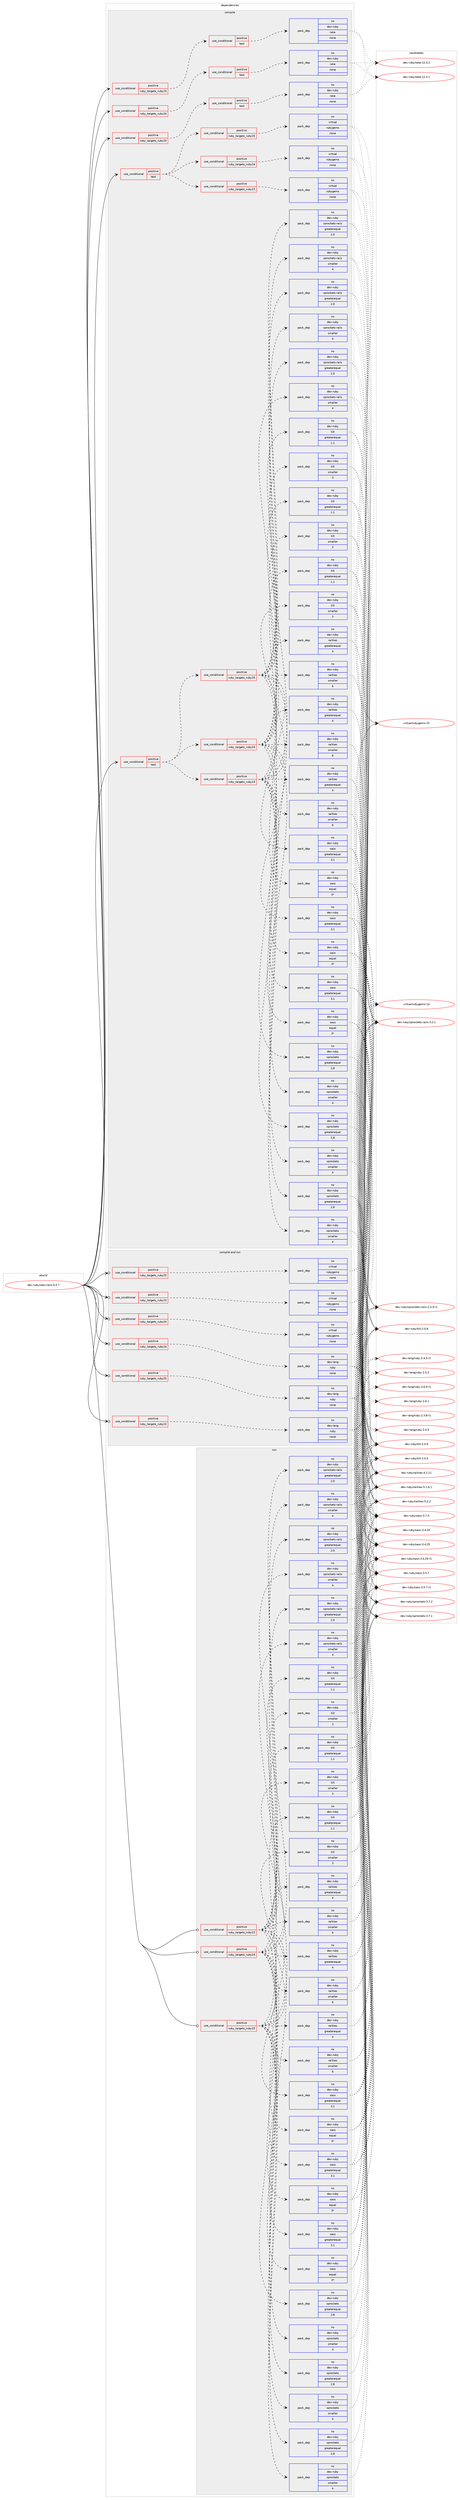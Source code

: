 digraph prolog {

# *************
# Graph options
# *************

newrank=true;
concentrate=true;
compound=true;
graph [rankdir=LR,fontname=Helvetica,fontsize=10,ranksep=1.5];#, ranksep=2.5, nodesep=0.2];
edge  [arrowhead=vee];
node  [fontname=Helvetica,fontsize=10];

# **********
# The ebuild
# **********

subgraph cluster_leftcol {
color=gray;
rank=same;
label=<<i>ebuild</i>>;
id [label="dev-ruby/sass-rails-5.0.7", color=red, width=4, href="../dev-ruby/sass-rails-5.0.7.svg"];
}

# ****************
# The dependencies
# ****************

subgraph cluster_midcol {
color=gray;
label=<<i>dependencies</i>>;
subgraph cluster_compile {
fillcolor="#eeeeee";
style=filled;
label=<<i>compile</i>>;
subgraph cond417368 {
dependency1527812 [label=<<TABLE BORDER="0" CELLBORDER="1" CELLSPACING="0" CELLPADDING="4"><TR><TD ROWSPAN="3" CELLPADDING="10">use_conditional</TD></TR><TR><TD>positive</TD></TR><TR><TD>ruby_targets_ruby23</TD></TR></TABLE>>, shape=none, color=red];
subgraph cond417369 {
dependency1527813 [label=<<TABLE BORDER="0" CELLBORDER="1" CELLSPACING="0" CELLPADDING="4"><TR><TD ROWSPAN="3" CELLPADDING="10">use_conditional</TD></TR><TR><TD>positive</TD></TR><TR><TD>test</TD></TR></TABLE>>, shape=none, color=red];
subgraph pack1086938 {
dependency1527814 [label=<<TABLE BORDER="0" CELLBORDER="1" CELLSPACING="0" CELLPADDING="4" WIDTH="220"><TR><TD ROWSPAN="6" CELLPADDING="30">pack_dep</TD></TR><TR><TD WIDTH="110">no</TD></TR><TR><TD>dev-ruby</TD></TR><TR><TD>rake</TD></TR><TR><TD>none</TD></TR><TR><TD></TD></TR></TABLE>>, shape=none, color=blue];
}
dependency1527813:e -> dependency1527814:w [weight=20,style="dashed",arrowhead="vee"];
}
dependency1527812:e -> dependency1527813:w [weight=20,style="dashed",arrowhead="vee"];
}
id:e -> dependency1527812:w [weight=20,style="solid",arrowhead="vee"];
subgraph cond417370 {
dependency1527815 [label=<<TABLE BORDER="0" CELLBORDER="1" CELLSPACING="0" CELLPADDING="4"><TR><TD ROWSPAN="3" CELLPADDING="10">use_conditional</TD></TR><TR><TD>positive</TD></TR><TR><TD>ruby_targets_ruby24</TD></TR></TABLE>>, shape=none, color=red];
subgraph cond417371 {
dependency1527816 [label=<<TABLE BORDER="0" CELLBORDER="1" CELLSPACING="0" CELLPADDING="4"><TR><TD ROWSPAN="3" CELLPADDING="10">use_conditional</TD></TR><TR><TD>positive</TD></TR><TR><TD>test</TD></TR></TABLE>>, shape=none, color=red];
subgraph pack1086939 {
dependency1527817 [label=<<TABLE BORDER="0" CELLBORDER="1" CELLSPACING="0" CELLPADDING="4" WIDTH="220"><TR><TD ROWSPAN="6" CELLPADDING="30">pack_dep</TD></TR><TR><TD WIDTH="110">no</TD></TR><TR><TD>dev-ruby</TD></TR><TR><TD>rake</TD></TR><TR><TD>none</TD></TR><TR><TD></TD></TR></TABLE>>, shape=none, color=blue];
}
dependency1527816:e -> dependency1527817:w [weight=20,style="dashed",arrowhead="vee"];
}
dependency1527815:e -> dependency1527816:w [weight=20,style="dashed",arrowhead="vee"];
}
id:e -> dependency1527815:w [weight=20,style="solid",arrowhead="vee"];
subgraph cond417372 {
dependency1527818 [label=<<TABLE BORDER="0" CELLBORDER="1" CELLSPACING="0" CELLPADDING="4"><TR><TD ROWSPAN="3" CELLPADDING="10">use_conditional</TD></TR><TR><TD>positive</TD></TR><TR><TD>ruby_targets_ruby25</TD></TR></TABLE>>, shape=none, color=red];
subgraph cond417373 {
dependency1527819 [label=<<TABLE BORDER="0" CELLBORDER="1" CELLSPACING="0" CELLPADDING="4"><TR><TD ROWSPAN="3" CELLPADDING="10">use_conditional</TD></TR><TR><TD>positive</TD></TR><TR><TD>test</TD></TR></TABLE>>, shape=none, color=red];
subgraph pack1086940 {
dependency1527820 [label=<<TABLE BORDER="0" CELLBORDER="1" CELLSPACING="0" CELLPADDING="4" WIDTH="220"><TR><TD ROWSPAN="6" CELLPADDING="30">pack_dep</TD></TR><TR><TD WIDTH="110">no</TD></TR><TR><TD>dev-ruby</TD></TR><TR><TD>rake</TD></TR><TR><TD>none</TD></TR><TR><TD></TD></TR></TABLE>>, shape=none, color=blue];
}
dependency1527819:e -> dependency1527820:w [weight=20,style="dashed",arrowhead="vee"];
}
dependency1527818:e -> dependency1527819:w [weight=20,style="dashed",arrowhead="vee"];
}
id:e -> dependency1527818:w [weight=20,style="solid",arrowhead="vee"];
subgraph cond417374 {
dependency1527821 [label=<<TABLE BORDER="0" CELLBORDER="1" CELLSPACING="0" CELLPADDING="4"><TR><TD ROWSPAN="3" CELLPADDING="10">use_conditional</TD></TR><TR><TD>positive</TD></TR><TR><TD>test</TD></TR></TABLE>>, shape=none, color=red];
subgraph cond417375 {
dependency1527822 [label=<<TABLE BORDER="0" CELLBORDER="1" CELLSPACING="0" CELLPADDING="4"><TR><TD ROWSPAN="3" CELLPADDING="10">use_conditional</TD></TR><TR><TD>positive</TD></TR><TR><TD>ruby_targets_ruby23</TD></TR></TABLE>>, shape=none, color=red];
subgraph pack1086941 {
dependency1527823 [label=<<TABLE BORDER="0" CELLBORDER="1" CELLSPACING="0" CELLPADDING="4" WIDTH="220"><TR><TD ROWSPAN="6" CELLPADDING="30">pack_dep</TD></TR><TR><TD WIDTH="110">no</TD></TR><TR><TD>dev-ruby</TD></TR><TR><TD>sass</TD></TR><TR><TD>greaterequal</TD></TR><TR><TD>3.1</TD></TR></TABLE>>, shape=none, color=blue];
}
dependency1527822:e -> dependency1527823:w [weight=20,style="dashed",arrowhead="vee"];
subgraph pack1086942 {
dependency1527824 [label=<<TABLE BORDER="0" CELLBORDER="1" CELLSPACING="0" CELLPADDING="4" WIDTH="220"><TR><TD ROWSPAN="6" CELLPADDING="30">pack_dep</TD></TR><TR><TD WIDTH="110">no</TD></TR><TR><TD>dev-ruby</TD></TR><TR><TD>sass</TD></TR><TR><TD>equal</TD></TR><TR><TD>3*</TD></TR></TABLE>>, shape=none, color=blue];
}
dependency1527822:e -> dependency1527824:w [weight=20,style="dashed",arrowhead="vee"];
subgraph pack1086943 {
dependency1527825 [label=<<TABLE BORDER="0" CELLBORDER="1" CELLSPACING="0" CELLPADDING="4" WIDTH="220"><TR><TD ROWSPAN="6" CELLPADDING="30">pack_dep</TD></TR><TR><TD WIDTH="110">no</TD></TR><TR><TD>dev-ruby</TD></TR><TR><TD>railties</TD></TR><TR><TD>greaterequal</TD></TR><TR><TD>4</TD></TR></TABLE>>, shape=none, color=blue];
}
dependency1527822:e -> dependency1527825:w [weight=20,style="dashed",arrowhead="vee"];
subgraph pack1086944 {
dependency1527826 [label=<<TABLE BORDER="0" CELLBORDER="1" CELLSPACING="0" CELLPADDING="4" WIDTH="220"><TR><TD ROWSPAN="6" CELLPADDING="30">pack_dep</TD></TR><TR><TD WIDTH="110">no</TD></TR><TR><TD>dev-ruby</TD></TR><TR><TD>railties</TD></TR><TR><TD>smaller</TD></TR><TR><TD>6</TD></TR></TABLE>>, shape=none, color=blue];
}
dependency1527822:e -> dependency1527826:w [weight=20,style="dashed",arrowhead="vee"];
subgraph pack1086945 {
dependency1527827 [label=<<TABLE BORDER="0" CELLBORDER="1" CELLSPACING="0" CELLPADDING="4" WIDTH="220"><TR><TD ROWSPAN="6" CELLPADDING="30">pack_dep</TD></TR><TR><TD WIDTH="110">no</TD></TR><TR><TD>dev-ruby</TD></TR><TR><TD>sprockets-rails</TD></TR><TR><TD>greaterequal</TD></TR><TR><TD>2.0</TD></TR></TABLE>>, shape=none, color=blue];
}
dependency1527822:e -> dependency1527827:w [weight=20,style="dashed",arrowhead="vee"];
subgraph pack1086946 {
dependency1527828 [label=<<TABLE BORDER="0" CELLBORDER="1" CELLSPACING="0" CELLPADDING="4" WIDTH="220"><TR><TD ROWSPAN="6" CELLPADDING="30">pack_dep</TD></TR><TR><TD WIDTH="110">no</TD></TR><TR><TD>dev-ruby</TD></TR><TR><TD>sprockets-rails</TD></TR><TR><TD>smaller</TD></TR><TR><TD>4</TD></TR></TABLE>>, shape=none, color=blue];
}
dependency1527822:e -> dependency1527828:w [weight=20,style="dashed",arrowhead="vee"];
subgraph pack1086947 {
dependency1527829 [label=<<TABLE BORDER="0" CELLBORDER="1" CELLSPACING="0" CELLPADDING="4" WIDTH="220"><TR><TD ROWSPAN="6" CELLPADDING="30">pack_dep</TD></TR><TR><TD WIDTH="110">no</TD></TR><TR><TD>dev-ruby</TD></TR><TR><TD>sprockets</TD></TR><TR><TD>greaterequal</TD></TR><TR><TD>2.8</TD></TR></TABLE>>, shape=none, color=blue];
}
dependency1527822:e -> dependency1527829:w [weight=20,style="dashed",arrowhead="vee"];
subgraph pack1086948 {
dependency1527830 [label=<<TABLE BORDER="0" CELLBORDER="1" CELLSPACING="0" CELLPADDING="4" WIDTH="220"><TR><TD ROWSPAN="6" CELLPADDING="30">pack_dep</TD></TR><TR><TD WIDTH="110">no</TD></TR><TR><TD>dev-ruby</TD></TR><TR><TD>sprockets</TD></TR><TR><TD>smaller</TD></TR><TR><TD>4</TD></TR></TABLE>>, shape=none, color=blue];
}
dependency1527822:e -> dependency1527830:w [weight=20,style="dashed",arrowhead="vee"];
subgraph pack1086949 {
dependency1527831 [label=<<TABLE BORDER="0" CELLBORDER="1" CELLSPACING="0" CELLPADDING="4" WIDTH="220"><TR><TD ROWSPAN="6" CELLPADDING="30">pack_dep</TD></TR><TR><TD WIDTH="110">no</TD></TR><TR><TD>dev-ruby</TD></TR><TR><TD>tilt</TD></TR><TR><TD>greaterequal</TD></TR><TR><TD>1.1</TD></TR></TABLE>>, shape=none, color=blue];
}
dependency1527822:e -> dependency1527831:w [weight=20,style="dashed",arrowhead="vee"];
subgraph pack1086950 {
dependency1527832 [label=<<TABLE BORDER="0" CELLBORDER="1" CELLSPACING="0" CELLPADDING="4" WIDTH="220"><TR><TD ROWSPAN="6" CELLPADDING="30">pack_dep</TD></TR><TR><TD WIDTH="110">no</TD></TR><TR><TD>dev-ruby</TD></TR><TR><TD>tilt</TD></TR><TR><TD>smaller</TD></TR><TR><TD>3</TD></TR></TABLE>>, shape=none, color=blue];
}
dependency1527822:e -> dependency1527832:w [weight=20,style="dashed",arrowhead="vee"];
}
dependency1527821:e -> dependency1527822:w [weight=20,style="dashed",arrowhead="vee"];
subgraph cond417376 {
dependency1527833 [label=<<TABLE BORDER="0" CELLBORDER="1" CELLSPACING="0" CELLPADDING="4"><TR><TD ROWSPAN="3" CELLPADDING="10">use_conditional</TD></TR><TR><TD>positive</TD></TR><TR><TD>ruby_targets_ruby24</TD></TR></TABLE>>, shape=none, color=red];
subgraph pack1086951 {
dependency1527834 [label=<<TABLE BORDER="0" CELLBORDER="1" CELLSPACING="0" CELLPADDING="4" WIDTH="220"><TR><TD ROWSPAN="6" CELLPADDING="30">pack_dep</TD></TR><TR><TD WIDTH="110">no</TD></TR><TR><TD>dev-ruby</TD></TR><TR><TD>sass</TD></TR><TR><TD>greaterequal</TD></TR><TR><TD>3.1</TD></TR></TABLE>>, shape=none, color=blue];
}
dependency1527833:e -> dependency1527834:w [weight=20,style="dashed",arrowhead="vee"];
subgraph pack1086952 {
dependency1527835 [label=<<TABLE BORDER="0" CELLBORDER="1" CELLSPACING="0" CELLPADDING="4" WIDTH="220"><TR><TD ROWSPAN="6" CELLPADDING="30">pack_dep</TD></TR><TR><TD WIDTH="110">no</TD></TR><TR><TD>dev-ruby</TD></TR><TR><TD>sass</TD></TR><TR><TD>equal</TD></TR><TR><TD>3*</TD></TR></TABLE>>, shape=none, color=blue];
}
dependency1527833:e -> dependency1527835:w [weight=20,style="dashed",arrowhead="vee"];
subgraph pack1086953 {
dependency1527836 [label=<<TABLE BORDER="0" CELLBORDER="1" CELLSPACING="0" CELLPADDING="4" WIDTH="220"><TR><TD ROWSPAN="6" CELLPADDING="30">pack_dep</TD></TR><TR><TD WIDTH="110">no</TD></TR><TR><TD>dev-ruby</TD></TR><TR><TD>railties</TD></TR><TR><TD>greaterequal</TD></TR><TR><TD>4</TD></TR></TABLE>>, shape=none, color=blue];
}
dependency1527833:e -> dependency1527836:w [weight=20,style="dashed",arrowhead="vee"];
subgraph pack1086954 {
dependency1527837 [label=<<TABLE BORDER="0" CELLBORDER="1" CELLSPACING="0" CELLPADDING="4" WIDTH="220"><TR><TD ROWSPAN="6" CELLPADDING="30">pack_dep</TD></TR><TR><TD WIDTH="110">no</TD></TR><TR><TD>dev-ruby</TD></TR><TR><TD>railties</TD></TR><TR><TD>smaller</TD></TR><TR><TD>6</TD></TR></TABLE>>, shape=none, color=blue];
}
dependency1527833:e -> dependency1527837:w [weight=20,style="dashed",arrowhead="vee"];
subgraph pack1086955 {
dependency1527838 [label=<<TABLE BORDER="0" CELLBORDER="1" CELLSPACING="0" CELLPADDING="4" WIDTH="220"><TR><TD ROWSPAN="6" CELLPADDING="30">pack_dep</TD></TR><TR><TD WIDTH="110">no</TD></TR><TR><TD>dev-ruby</TD></TR><TR><TD>sprockets-rails</TD></TR><TR><TD>greaterequal</TD></TR><TR><TD>2.0</TD></TR></TABLE>>, shape=none, color=blue];
}
dependency1527833:e -> dependency1527838:w [weight=20,style="dashed",arrowhead="vee"];
subgraph pack1086956 {
dependency1527839 [label=<<TABLE BORDER="0" CELLBORDER="1" CELLSPACING="0" CELLPADDING="4" WIDTH="220"><TR><TD ROWSPAN="6" CELLPADDING="30">pack_dep</TD></TR><TR><TD WIDTH="110">no</TD></TR><TR><TD>dev-ruby</TD></TR><TR><TD>sprockets-rails</TD></TR><TR><TD>smaller</TD></TR><TR><TD>4</TD></TR></TABLE>>, shape=none, color=blue];
}
dependency1527833:e -> dependency1527839:w [weight=20,style="dashed",arrowhead="vee"];
subgraph pack1086957 {
dependency1527840 [label=<<TABLE BORDER="0" CELLBORDER="1" CELLSPACING="0" CELLPADDING="4" WIDTH="220"><TR><TD ROWSPAN="6" CELLPADDING="30">pack_dep</TD></TR><TR><TD WIDTH="110">no</TD></TR><TR><TD>dev-ruby</TD></TR><TR><TD>sprockets</TD></TR><TR><TD>greaterequal</TD></TR><TR><TD>2.8</TD></TR></TABLE>>, shape=none, color=blue];
}
dependency1527833:e -> dependency1527840:w [weight=20,style="dashed",arrowhead="vee"];
subgraph pack1086958 {
dependency1527841 [label=<<TABLE BORDER="0" CELLBORDER="1" CELLSPACING="0" CELLPADDING="4" WIDTH="220"><TR><TD ROWSPAN="6" CELLPADDING="30">pack_dep</TD></TR><TR><TD WIDTH="110">no</TD></TR><TR><TD>dev-ruby</TD></TR><TR><TD>sprockets</TD></TR><TR><TD>smaller</TD></TR><TR><TD>4</TD></TR></TABLE>>, shape=none, color=blue];
}
dependency1527833:e -> dependency1527841:w [weight=20,style="dashed",arrowhead="vee"];
subgraph pack1086959 {
dependency1527842 [label=<<TABLE BORDER="0" CELLBORDER="1" CELLSPACING="0" CELLPADDING="4" WIDTH="220"><TR><TD ROWSPAN="6" CELLPADDING="30">pack_dep</TD></TR><TR><TD WIDTH="110">no</TD></TR><TR><TD>dev-ruby</TD></TR><TR><TD>tilt</TD></TR><TR><TD>greaterequal</TD></TR><TR><TD>1.1</TD></TR></TABLE>>, shape=none, color=blue];
}
dependency1527833:e -> dependency1527842:w [weight=20,style="dashed",arrowhead="vee"];
subgraph pack1086960 {
dependency1527843 [label=<<TABLE BORDER="0" CELLBORDER="1" CELLSPACING="0" CELLPADDING="4" WIDTH="220"><TR><TD ROWSPAN="6" CELLPADDING="30">pack_dep</TD></TR><TR><TD WIDTH="110">no</TD></TR><TR><TD>dev-ruby</TD></TR><TR><TD>tilt</TD></TR><TR><TD>smaller</TD></TR><TR><TD>3</TD></TR></TABLE>>, shape=none, color=blue];
}
dependency1527833:e -> dependency1527843:w [weight=20,style="dashed",arrowhead="vee"];
}
dependency1527821:e -> dependency1527833:w [weight=20,style="dashed",arrowhead="vee"];
subgraph cond417377 {
dependency1527844 [label=<<TABLE BORDER="0" CELLBORDER="1" CELLSPACING="0" CELLPADDING="4"><TR><TD ROWSPAN="3" CELLPADDING="10">use_conditional</TD></TR><TR><TD>positive</TD></TR><TR><TD>ruby_targets_ruby25</TD></TR></TABLE>>, shape=none, color=red];
subgraph pack1086961 {
dependency1527845 [label=<<TABLE BORDER="0" CELLBORDER="1" CELLSPACING="0" CELLPADDING="4" WIDTH="220"><TR><TD ROWSPAN="6" CELLPADDING="30">pack_dep</TD></TR><TR><TD WIDTH="110">no</TD></TR><TR><TD>dev-ruby</TD></TR><TR><TD>sass</TD></TR><TR><TD>greaterequal</TD></TR><TR><TD>3.1</TD></TR></TABLE>>, shape=none, color=blue];
}
dependency1527844:e -> dependency1527845:w [weight=20,style="dashed",arrowhead="vee"];
subgraph pack1086962 {
dependency1527846 [label=<<TABLE BORDER="0" CELLBORDER="1" CELLSPACING="0" CELLPADDING="4" WIDTH="220"><TR><TD ROWSPAN="6" CELLPADDING="30">pack_dep</TD></TR><TR><TD WIDTH="110">no</TD></TR><TR><TD>dev-ruby</TD></TR><TR><TD>sass</TD></TR><TR><TD>equal</TD></TR><TR><TD>3*</TD></TR></TABLE>>, shape=none, color=blue];
}
dependency1527844:e -> dependency1527846:w [weight=20,style="dashed",arrowhead="vee"];
subgraph pack1086963 {
dependency1527847 [label=<<TABLE BORDER="0" CELLBORDER="1" CELLSPACING="0" CELLPADDING="4" WIDTH="220"><TR><TD ROWSPAN="6" CELLPADDING="30">pack_dep</TD></TR><TR><TD WIDTH="110">no</TD></TR><TR><TD>dev-ruby</TD></TR><TR><TD>railties</TD></TR><TR><TD>greaterequal</TD></TR><TR><TD>4</TD></TR></TABLE>>, shape=none, color=blue];
}
dependency1527844:e -> dependency1527847:w [weight=20,style="dashed",arrowhead="vee"];
subgraph pack1086964 {
dependency1527848 [label=<<TABLE BORDER="0" CELLBORDER="1" CELLSPACING="0" CELLPADDING="4" WIDTH="220"><TR><TD ROWSPAN="6" CELLPADDING="30">pack_dep</TD></TR><TR><TD WIDTH="110">no</TD></TR><TR><TD>dev-ruby</TD></TR><TR><TD>railties</TD></TR><TR><TD>smaller</TD></TR><TR><TD>6</TD></TR></TABLE>>, shape=none, color=blue];
}
dependency1527844:e -> dependency1527848:w [weight=20,style="dashed",arrowhead="vee"];
subgraph pack1086965 {
dependency1527849 [label=<<TABLE BORDER="0" CELLBORDER="1" CELLSPACING="0" CELLPADDING="4" WIDTH="220"><TR><TD ROWSPAN="6" CELLPADDING="30">pack_dep</TD></TR><TR><TD WIDTH="110">no</TD></TR><TR><TD>dev-ruby</TD></TR><TR><TD>sprockets-rails</TD></TR><TR><TD>greaterequal</TD></TR><TR><TD>2.0</TD></TR></TABLE>>, shape=none, color=blue];
}
dependency1527844:e -> dependency1527849:w [weight=20,style="dashed",arrowhead="vee"];
subgraph pack1086966 {
dependency1527850 [label=<<TABLE BORDER="0" CELLBORDER="1" CELLSPACING="0" CELLPADDING="4" WIDTH="220"><TR><TD ROWSPAN="6" CELLPADDING="30">pack_dep</TD></TR><TR><TD WIDTH="110">no</TD></TR><TR><TD>dev-ruby</TD></TR><TR><TD>sprockets-rails</TD></TR><TR><TD>smaller</TD></TR><TR><TD>4</TD></TR></TABLE>>, shape=none, color=blue];
}
dependency1527844:e -> dependency1527850:w [weight=20,style="dashed",arrowhead="vee"];
subgraph pack1086967 {
dependency1527851 [label=<<TABLE BORDER="0" CELLBORDER="1" CELLSPACING="0" CELLPADDING="4" WIDTH="220"><TR><TD ROWSPAN="6" CELLPADDING="30">pack_dep</TD></TR><TR><TD WIDTH="110">no</TD></TR><TR><TD>dev-ruby</TD></TR><TR><TD>sprockets</TD></TR><TR><TD>greaterequal</TD></TR><TR><TD>2.8</TD></TR></TABLE>>, shape=none, color=blue];
}
dependency1527844:e -> dependency1527851:w [weight=20,style="dashed",arrowhead="vee"];
subgraph pack1086968 {
dependency1527852 [label=<<TABLE BORDER="0" CELLBORDER="1" CELLSPACING="0" CELLPADDING="4" WIDTH="220"><TR><TD ROWSPAN="6" CELLPADDING="30">pack_dep</TD></TR><TR><TD WIDTH="110">no</TD></TR><TR><TD>dev-ruby</TD></TR><TR><TD>sprockets</TD></TR><TR><TD>smaller</TD></TR><TR><TD>4</TD></TR></TABLE>>, shape=none, color=blue];
}
dependency1527844:e -> dependency1527852:w [weight=20,style="dashed",arrowhead="vee"];
subgraph pack1086969 {
dependency1527853 [label=<<TABLE BORDER="0" CELLBORDER="1" CELLSPACING="0" CELLPADDING="4" WIDTH="220"><TR><TD ROWSPAN="6" CELLPADDING="30">pack_dep</TD></TR><TR><TD WIDTH="110">no</TD></TR><TR><TD>dev-ruby</TD></TR><TR><TD>tilt</TD></TR><TR><TD>greaterequal</TD></TR><TR><TD>1.1</TD></TR></TABLE>>, shape=none, color=blue];
}
dependency1527844:e -> dependency1527853:w [weight=20,style="dashed",arrowhead="vee"];
subgraph pack1086970 {
dependency1527854 [label=<<TABLE BORDER="0" CELLBORDER="1" CELLSPACING="0" CELLPADDING="4" WIDTH="220"><TR><TD ROWSPAN="6" CELLPADDING="30">pack_dep</TD></TR><TR><TD WIDTH="110">no</TD></TR><TR><TD>dev-ruby</TD></TR><TR><TD>tilt</TD></TR><TR><TD>smaller</TD></TR><TR><TD>3</TD></TR></TABLE>>, shape=none, color=blue];
}
dependency1527844:e -> dependency1527854:w [weight=20,style="dashed",arrowhead="vee"];
}
dependency1527821:e -> dependency1527844:w [weight=20,style="dashed",arrowhead="vee"];
}
id:e -> dependency1527821:w [weight=20,style="solid",arrowhead="vee"];
subgraph cond417378 {
dependency1527855 [label=<<TABLE BORDER="0" CELLBORDER="1" CELLSPACING="0" CELLPADDING="4"><TR><TD ROWSPAN="3" CELLPADDING="10">use_conditional</TD></TR><TR><TD>positive</TD></TR><TR><TD>test</TD></TR></TABLE>>, shape=none, color=red];
subgraph cond417379 {
dependency1527856 [label=<<TABLE BORDER="0" CELLBORDER="1" CELLSPACING="0" CELLPADDING="4"><TR><TD ROWSPAN="3" CELLPADDING="10">use_conditional</TD></TR><TR><TD>positive</TD></TR><TR><TD>ruby_targets_ruby23</TD></TR></TABLE>>, shape=none, color=red];
subgraph pack1086971 {
dependency1527857 [label=<<TABLE BORDER="0" CELLBORDER="1" CELLSPACING="0" CELLPADDING="4" WIDTH="220"><TR><TD ROWSPAN="6" CELLPADDING="30">pack_dep</TD></TR><TR><TD WIDTH="110">no</TD></TR><TR><TD>virtual</TD></TR><TR><TD>rubygems</TD></TR><TR><TD>none</TD></TR><TR><TD></TD></TR></TABLE>>, shape=none, color=blue];
}
dependency1527856:e -> dependency1527857:w [weight=20,style="dashed",arrowhead="vee"];
}
dependency1527855:e -> dependency1527856:w [weight=20,style="dashed",arrowhead="vee"];
subgraph cond417380 {
dependency1527858 [label=<<TABLE BORDER="0" CELLBORDER="1" CELLSPACING="0" CELLPADDING="4"><TR><TD ROWSPAN="3" CELLPADDING="10">use_conditional</TD></TR><TR><TD>positive</TD></TR><TR><TD>ruby_targets_ruby24</TD></TR></TABLE>>, shape=none, color=red];
subgraph pack1086972 {
dependency1527859 [label=<<TABLE BORDER="0" CELLBORDER="1" CELLSPACING="0" CELLPADDING="4" WIDTH="220"><TR><TD ROWSPAN="6" CELLPADDING="30">pack_dep</TD></TR><TR><TD WIDTH="110">no</TD></TR><TR><TD>virtual</TD></TR><TR><TD>rubygems</TD></TR><TR><TD>none</TD></TR><TR><TD></TD></TR></TABLE>>, shape=none, color=blue];
}
dependency1527858:e -> dependency1527859:w [weight=20,style="dashed",arrowhead="vee"];
}
dependency1527855:e -> dependency1527858:w [weight=20,style="dashed",arrowhead="vee"];
subgraph cond417381 {
dependency1527860 [label=<<TABLE BORDER="0" CELLBORDER="1" CELLSPACING="0" CELLPADDING="4"><TR><TD ROWSPAN="3" CELLPADDING="10">use_conditional</TD></TR><TR><TD>positive</TD></TR><TR><TD>ruby_targets_ruby25</TD></TR></TABLE>>, shape=none, color=red];
subgraph pack1086973 {
dependency1527861 [label=<<TABLE BORDER="0" CELLBORDER="1" CELLSPACING="0" CELLPADDING="4" WIDTH="220"><TR><TD ROWSPAN="6" CELLPADDING="30">pack_dep</TD></TR><TR><TD WIDTH="110">no</TD></TR><TR><TD>virtual</TD></TR><TR><TD>rubygems</TD></TR><TR><TD>none</TD></TR><TR><TD></TD></TR></TABLE>>, shape=none, color=blue];
}
dependency1527860:e -> dependency1527861:w [weight=20,style="dashed",arrowhead="vee"];
}
dependency1527855:e -> dependency1527860:w [weight=20,style="dashed",arrowhead="vee"];
}
id:e -> dependency1527855:w [weight=20,style="solid",arrowhead="vee"];
}
subgraph cluster_compileandrun {
fillcolor="#eeeeee";
style=filled;
label=<<i>compile and run</i>>;
subgraph cond417382 {
dependency1527862 [label=<<TABLE BORDER="0" CELLBORDER="1" CELLSPACING="0" CELLPADDING="4"><TR><TD ROWSPAN="3" CELLPADDING="10">use_conditional</TD></TR><TR><TD>positive</TD></TR><TR><TD>ruby_targets_ruby23</TD></TR></TABLE>>, shape=none, color=red];
subgraph pack1086974 {
dependency1527863 [label=<<TABLE BORDER="0" CELLBORDER="1" CELLSPACING="0" CELLPADDING="4" WIDTH="220"><TR><TD ROWSPAN="6" CELLPADDING="30">pack_dep</TD></TR><TR><TD WIDTH="110">no</TD></TR><TR><TD>dev-lang</TD></TR><TR><TD>ruby</TD></TR><TR><TD>none</TD></TR><TR><TD></TD></TR></TABLE>>, shape=none, color=blue];
}
dependency1527862:e -> dependency1527863:w [weight=20,style="dashed",arrowhead="vee"];
}
id:e -> dependency1527862:w [weight=20,style="solid",arrowhead="odotvee"];
subgraph cond417383 {
dependency1527864 [label=<<TABLE BORDER="0" CELLBORDER="1" CELLSPACING="0" CELLPADDING="4"><TR><TD ROWSPAN="3" CELLPADDING="10">use_conditional</TD></TR><TR><TD>positive</TD></TR><TR><TD>ruby_targets_ruby23</TD></TR></TABLE>>, shape=none, color=red];
subgraph pack1086975 {
dependency1527865 [label=<<TABLE BORDER="0" CELLBORDER="1" CELLSPACING="0" CELLPADDING="4" WIDTH="220"><TR><TD ROWSPAN="6" CELLPADDING="30">pack_dep</TD></TR><TR><TD WIDTH="110">no</TD></TR><TR><TD>virtual</TD></TR><TR><TD>rubygems</TD></TR><TR><TD>none</TD></TR><TR><TD></TD></TR></TABLE>>, shape=none, color=blue];
}
dependency1527864:e -> dependency1527865:w [weight=20,style="dashed",arrowhead="vee"];
}
id:e -> dependency1527864:w [weight=20,style="solid",arrowhead="odotvee"];
subgraph cond417384 {
dependency1527866 [label=<<TABLE BORDER="0" CELLBORDER="1" CELLSPACING="0" CELLPADDING="4"><TR><TD ROWSPAN="3" CELLPADDING="10">use_conditional</TD></TR><TR><TD>positive</TD></TR><TR><TD>ruby_targets_ruby24</TD></TR></TABLE>>, shape=none, color=red];
subgraph pack1086976 {
dependency1527867 [label=<<TABLE BORDER="0" CELLBORDER="1" CELLSPACING="0" CELLPADDING="4" WIDTH="220"><TR><TD ROWSPAN="6" CELLPADDING="30">pack_dep</TD></TR><TR><TD WIDTH="110">no</TD></TR><TR><TD>dev-lang</TD></TR><TR><TD>ruby</TD></TR><TR><TD>none</TD></TR><TR><TD></TD></TR></TABLE>>, shape=none, color=blue];
}
dependency1527866:e -> dependency1527867:w [weight=20,style="dashed",arrowhead="vee"];
}
id:e -> dependency1527866:w [weight=20,style="solid",arrowhead="odotvee"];
subgraph cond417385 {
dependency1527868 [label=<<TABLE BORDER="0" CELLBORDER="1" CELLSPACING="0" CELLPADDING="4"><TR><TD ROWSPAN="3" CELLPADDING="10">use_conditional</TD></TR><TR><TD>positive</TD></TR><TR><TD>ruby_targets_ruby24</TD></TR></TABLE>>, shape=none, color=red];
subgraph pack1086977 {
dependency1527869 [label=<<TABLE BORDER="0" CELLBORDER="1" CELLSPACING="0" CELLPADDING="4" WIDTH="220"><TR><TD ROWSPAN="6" CELLPADDING="30">pack_dep</TD></TR><TR><TD WIDTH="110">no</TD></TR><TR><TD>virtual</TD></TR><TR><TD>rubygems</TD></TR><TR><TD>none</TD></TR><TR><TD></TD></TR></TABLE>>, shape=none, color=blue];
}
dependency1527868:e -> dependency1527869:w [weight=20,style="dashed",arrowhead="vee"];
}
id:e -> dependency1527868:w [weight=20,style="solid",arrowhead="odotvee"];
subgraph cond417386 {
dependency1527870 [label=<<TABLE BORDER="0" CELLBORDER="1" CELLSPACING="0" CELLPADDING="4"><TR><TD ROWSPAN="3" CELLPADDING="10">use_conditional</TD></TR><TR><TD>positive</TD></TR><TR><TD>ruby_targets_ruby25</TD></TR></TABLE>>, shape=none, color=red];
subgraph pack1086978 {
dependency1527871 [label=<<TABLE BORDER="0" CELLBORDER="1" CELLSPACING="0" CELLPADDING="4" WIDTH="220"><TR><TD ROWSPAN="6" CELLPADDING="30">pack_dep</TD></TR><TR><TD WIDTH="110">no</TD></TR><TR><TD>dev-lang</TD></TR><TR><TD>ruby</TD></TR><TR><TD>none</TD></TR><TR><TD></TD></TR></TABLE>>, shape=none, color=blue];
}
dependency1527870:e -> dependency1527871:w [weight=20,style="dashed",arrowhead="vee"];
}
id:e -> dependency1527870:w [weight=20,style="solid",arrowhead="odotvee"];
subgraph cond417387 {
dependency1527872 [label=<<TABLE BORDER="0" CELLBORDER="1" CELLSPACING="0" CELLPADDING="4"><TR><TD ROWSPAN="3" CELLPADDING="10">use_conditional</TD></TR><TR><TD>positive</TD></TR><TR><TD>ruby_targets_ruby25</TD></TR></TABLE>>, shape=none, color=red];
subgraph pack1086979 {
dependency1527873 [label=<<TABLE BORDER="0" CELLBORDER="1" CELLSPACING="0" CELLPADDING="4" WIDTH="220"><TR><TD ROWSPAN="6" CELLPADDING="30">pack_dep</TD></TR><TR><TD WIDTH="110">no</TD></TR><TR><TD>virtual</TD></TR><TR><TD>rubygems</TD></TR><TR><TD>none</TD></TR><TR><TD></TD></TR></TABLE>>, shape=none, color=blue];
}
dependency1527872:e -> dependency1527873:w [weight=20,style="dashed",arrowhead="vee"];
}
id:e -> dependency1527872:w [weight=20,style="solid",arrowhead="odotvee"];
}
subgraph cluster_run {
fillcolor="#eeeeee";
style=filled;
label=<<i>run</i>>;
subgraph cond417388 {
dependency1527874 [label=<<TABLE BORDER="0" CELLBORDER="1" CELLSPACING="0" CELLPADDING="4"><TR><TD ROWSPAN="3" CELLPADDING="10">use_conditional</TD></TR><TR><TD>positive</TD></TR><TR><TD>ruby_targets_ruby23</TD></TR></TABLE>>, shape=none, color=red];
subgraph pack1086980 {
dependency1527875 [label=<<TABLE BORDER="0" CELLBORDER="1" CELLSPACING="0" CELLPADDING="4" WIDTH="220"><TR><TD ROWSPAN="6" CELLPADDING="30">pack_dep</TD></TR><TR><TD WIDTH="110">no</TD></TR><TR><TD>dev-ruby</TD></TR><TR><TD>sass</TD></TR><TR><TD>greaterequal</TD></TR><TR><TD>3.1</TD></TR></TABLE>>, shape=none, color=blue];
}
dependency1527874:e -> dependency1527875:w [weight=20,style="dashed",arrowhead="vee"];
subgraph pack1086981 {
dependency1527876 [label=<<TABLE BORDER="0" CELLBORDER="1" CELLSPACING="0" CELLPADDING="4" WIDTH="220"><TR><TD ROWSPAN="6" CELLPADDING="30">pack_dep</TD></TR><TR><TD WIDTH="110">no</TD></TR><TR><TD>dev-ruby</TD></TR><TR><TD>sass</TD></TR><TR><TD>equal</TD></TR><TR><TD>3*</TD></TR></TABLE>>, shape=none, color=blue];
}
dependency1527874:e -> dependency1527876:w [weight=20,style="dashed",arrowhead="vee"];
subgraph pack1086982 {
dependency1527877 [label=<<TABLE BORDER="0" CELLBORDER="1" CELLSPACING="0" CELLPADDING="4" WIDTH="220"><TR><TD ROWSPAN="6" CELLPADDING="30">pack_dep</TD></TR><TR><TD WIDTH="110">no</TD></TR><TR><TD>dev-ruby</TD></TR><TR><TD>railties</TD></TR><TR><TD>greaterequal</TD></TR><TR><TD>4</TD></TR></TABLE>>, shape=none, color=blue];
}
dependency1527874:e -> dependency1527877:w [weight=20,style="dashed",arrowhead="vee"];
subgraph pack1086983 {
dependency1527878 [label=<<TABLE BORDER="0" CELLBORDER="1" CELLSPACING="0" CELLPADDING="4" WIDTH="220"><TR><TD ROWSPAN="6" CELLPADDING="30">pack_dep</TD></TR><TR><TD WIDTH="110">no</TD></TR><TR><TD>dev-ruby</TD></TR><TR><TD>railties</TD></TR><TR><TD>smaller</TD></TR><TR><TD>6</TD></TR></TABLE>>, shape=none, color=blue];
}
dependency1527874:e -> dependency1527878:w [weight=20,style="dashed",arrowhead="vee"];
subgraph pack1086984 {
dependency1527879 [label=<<TABLE BORDER="0" CELLBORDER="1" CELLSPACING="0" CELLPADDING="4" WIDTH="220"><TR><TD ROWSPAN="6" CELLPADDING="30">pack_dep</TD></TR><TR><TD WIDTH="110">no</TD></TR><TR><TD>dev-ruby</TD></TR><TR><TD>sprockets-rails</TD></TR><TR><TD>greaterequal</TD></TR><TR><TD>2.0</TD></TR></TABLE>>, shape=none, color=blue];
}
dependency1527874:e -> dependency1527879:w [weight=20,style="dashed",arrowhead="vee"];
subgraph pack1086985 {
dependency1527880 [label=<<TABLE BORDER="0" CELLBORDER="1" CELLSPACING="0" CELLPADDING="4" WIDTH="220"><TR><TD ROWSPAN="6" CELLPADDING="30">pack_dep</TD></TR><TR><TD WIDTH="110">no</TD></TR><TR><TD>dev-ruby</TD></TR><TR><TD>sprockets-rails</TD></TR><TR><TD>smaller</TD></TR><TR><TD>4</TD></TR></TABLE>>, shape=none, color=blue];
}
dependency1527874:e -> dependency1527880:w [weight=20,style="dashed",arrowhead="vee"];
subgraph pack1086986 {
dependency1527881 [label=<<TABLE BORDER="0" CELLBORDER="1" CELLSPACING="0" CELLPADDING="4" WIDTH="220"><TR><TD ROWSPAN="6" CELLPADDING="30">pack_dep</TD></TR><TR><TD WIDTH="110">no</TD></TR><TR><TD>dev-ruby</TD></TR><TR><TD>sprockets</TD></TR><TR><TD>greaterequal</TD></TR><TR><TD>2.8</TD></TR></TABLE>>, shape=none, color=blue];
}
dependency1527874:e -> dependency1527881:w [weight=20,style="dashed",arrowhead="vee"];
subgraph pack1086987 {
dependency1527882 [label=<<TABLE BORDER="0" CELLBORDER="1" CELLSPACING="0" CELLPADDING="4" WIDTH="220"><TR><TD ROWSPAN="6" CELLPADDING="30">pack_dep</TD></TR><TR><TD WIDTH="110">no</TD></TR><TR><TD>dev-ruby</TD></TR><TR><TD>sprockets</TD></TR><TR><TD>smaller</TD></TR><TR><TD>4</TD></TR></TABLE>>, shape=none, color=blue];
}
dependency1527874:e -> dependency1527882:w [weight=20,style="dashed",arrowhead="vee"];
subgraph pack1086988 {
dependency1527883 [label=<<TABLE BORDER="0" CELLBORDER="1" CELLSPACING="0" CELLPADDING="4" WIDTH="220"><TR><TD ROWSPAN="6" CELLPADDING="30">pack_dep</TD></TR><TR><TD WIDTH="110">no</TD></TR><TR><TD>dev-ruby</TD></TR><TR><TD>tilt</TD></TR><TR><TD>greaterequal</TD></TR><TR><TD>1.1</TD></TR></TABLE>>, shape=none, color=blue];
}
dependency1527874:e -> dependency1527883:w [weight=20,style="dashed",arrowhead="vee"];
subgraph pack1086989 {
dependency1527884 [label=<<TABLE BORDER="0" CELLBORDER="1" CELLSPACING="0" CELLPADDING="4" WIDTH="220"><TR><TD ROWSPAN="6" CELLPADDING="30">pack_dep</TD></TR><TR><TD WIDTH="110">no</TD></TR><TR><TD>dev-ruby</TD></TR><TR><TD>tilt</TD></TR><TR><TD>smaller</TD></TR><TR><TD>3</TD></TR></TABLE>>, shape=none, color=blue];
}
dependency1527874:e -> dependency1527884:w [weight=20,style="dashed",arrowhead="vee"];
}
id:e -> dependency1527874:w [weight=20,style="solid",arrowhead="odot"];
subgraph cond417389 {
dependency1527885 [label=<<TABLE BORDER="0" CELLBORDER="1" CELLSPACING="0" CELLPADDING="4"><TR><TD ROWSPAN="3" CELLPADDING="10">use_conditional</TD></TR><TR><TD>positive</TD></TR><TR><TD>ruby_targets_ruby24</TD></TR></TABLE>>, shape=none, color=red];
subgraph pack1086990 {
dependency1527886 [label=<<TABLE BORDER="0" CELLBORDER="1" CELLSPACING="0" CELLPADDING="4" WIDTH="220"><TR><TD ROWSPAN="6" CELLPADDING="30">pack_dep</TD></TR><TR><TD WIDTH="110">no</TD></TR><TR><TD>dev-ruby</TD></TR><TR><TD>sass</TD></TR><TR><TD>greaterequal</TD></TR><TR><TD>3.1</TD></TR></TABLE>>, shape=none, color=blue];
}
dependency1527885:e -> dependency1527886:w [weight=20,style="dashed",arrowhead="vee"];
subgraph pack1086991 {
dependency1527887 [label=<<TABLE BORDER="0" CELLBORDER="1" CELLSPACING="0" CELLPADDING="4" WIDTH="220"><TR><TD ROWSPAN="6" CELLPADDING="30">pack_dep</TD></TR><TR><TD WIDTH="110">no</TD></TR><TR><TD>dev-ruby</TD></TR><TR><TD>sass</TD></TR><TR><TD>equal</TD></TR><TR><TD>3*</TD></TR></TABLE>>, shape=none, color=blue];
}
dependency1527885:e -> dependency1527887:w [weight=20,style="dashed",arrowhead="vee"];
subgraph pack1086992 {
dependency1527888 [label=<<TABLE BORDER="0" CELLBORDER="1" CELLSPACING="0" CELLPADDING="4" WIDTH="220"><TR><TD ROWSPAN="6" CELLPADDING="30">pack_dep</TD></TR><TR><TD WIDTH="110">no</TD></TR><TR><TD>dev-ruby</TD></TR><TR><TD>railties</TD></TR><TR><TD>greaterequal</TD></TR><TR><TD>4</TD></TR></TABLE>>, shape=none, color=blue];
}
dependency1527885:e -> dependency1527888:w [weight=20,style="dashed",arrowhead="vee"];
subgraph pack1086993 {
dependency1527889 [label=<<TABLE BORDER="0" CELLBORDER="1" CELLSPACING="0" CELLPADDING="4" WIDTH="220"><TR><TD ROWSPAN="6" CELLPADDING="30">pack_dep</TD></TR><TR><TD WIDTH="110">no</TD></TR><TR><TD>dev-ruby</TD></TR><TR><TD>railties</TD></TR><TR><TD>smaller</TD></TR><TR><TD>6</TD></TR></TABLE>>, shape=none, color=blue];
}
dependency1527885:e -> dependency1527889:w [weight=20,style="dashed",arrowhead="vee"];
subgraph pack1086994 {
dependency1527890 [label=<<TABLE BORDER="0" CELLBORDER="1" CELLSPACING="0" CELLPADDING="4" WIDTH="220"><TR><TD ROWSPAN="6" CELLPADDING="30">pack_dep</TD></TR><TR><TD WIDTH="110">no</TD></TR><TR><TD>dev-ruby</TD></TR><TR><TD>sprockets-rails</TD></TR><TR><TD>greaterequal</TD></TR><TR><TD>2.0</TD></TR></TABLE>>, shape=none, color=blue];
}
dependency1527885:e -> dependency1527890:w [weight=20,style="dashed",arrowhead="vee"];
subgraph pack1086995 {
dependency1527891 [label=<<TABLE BORDER="0" CELLBORDER="1" CELLSPACING="0" CELLPADDING="4" WIDTH="220"><TR><TD ROWSPAN="6" CELLPADDING="30">pack_dep</TD></TR><TR><TD WIDTH="110">no</TD></TR><TR><TD>dev-ruby</TD></TR><TR><TD>sprockets-rails</TD></TR><TR><TD>smaller</TD></TR><TR><TD>4</TD></TR></TABLE>>, shape=none, color=blue];
}
dependency1527885:e -> dependency1527891:w [weight=20,style="dashed",arrowhead="vee"];
subgraph pack1086996 {
dependency1527892 [label=<<TABLE BORDER="0" CELLBORDER="1" CELLSPACING="0" CELLPADDING="4" WIDTH="220"><TR><TD ROWSPAN="6" CELLPADDING="30">pack_dep</TD></TR><TR><TD WIDTH="110">no</TD></TR><TR><TD>dev-ruby</TD></TR><TR><TD>sprockets</TD></TR><TR><TD>greaterequal</TD></TR><TR><TD>2.8</TD></TR></TABLE>>, shape=none, color=blue];
}
dependency1527885:e -> dependency1527892:w [weight=20,style="dashed",arrowhead="vee"];
subgraph pack1086997 {
dependency1527893 [label=<<TABLE BORDER="0" CELLBORDER="1" CELLSPACING="0" CELLPADDING="4" WIDTH="220"><TR><TD ROWSPAN="6" CELLPADDING="30">pack_dep</TD></TR><TR><TD WIDTH="110">no</TD></TR><TR><TD>dev-ruby</TD></TR><TR><TD>sprockets</TD></TR><TR><TD>smaller</TD></TR><TR><TD>4</TD></TR></TABLE>>, shape=none, color=blue];
}
dependency1527885:e -> dependency1527893:w [weight=20,style="dashed",arrowhead="vee"];
subgraph pack1086998 {
dependency1527894 [label=<<TABLE BORDER="0" CELLBORDER="1" CELLSPACING="0" CELLPADDING="4" WIDTH="220"><TR><TD ROWSPAN="6" CELLPADDING="30">pack_dep</TD></TR><TR><TD WIDTH="110">no</TD></TR><TR><TD>dev-ruby</TD></TR><TR><TD>tilt</TD></TR><TR><TD>greaterequal</TD></TR><TR><TD>1.1</TD></TR></TABLE>>, shape=none, color=blue];
}
dependency1527885:e -> dependency1527894:w [weight=20,style="dashed",arrowhead="vee"];
subgraph pack1086999 {
dependency1527895 [label=<<TABLE BORDER="0" CELLBORDER="1" CELLSPACING="0" CELLPADDING="4" WIDTH="220"><TR><TD ROWSPAN="6" CELLPADDING="30">pack_dep</TD></TR><TR><TD WIDTH="110">no</TD></TR><TR><TD>dev-ruby</TD></TR><TR><TD>tilt</TD></TR><TR><TD>smaller</TD></TR><TR><TD>3</TD></TR></TABLE>>, shape=none, color=blue];
}
dependency1527885:e -> dependency1527895:w [weight=20,style="dashed",arrowhead="vee"];
}
id:e -> dependency1527885:w [weight=20,style="solid",arrowhead="odot"];
subgraph cond417390 {
dependency1527896 [label=<<TABLE BORDER="0" CELLBORDER="1" CELLSPACING="0" CELLPADDING="4"><TR><TD ROWSPAN="3" CELLPADDING="10">use_conditional</TD></TR><TR><TD>positive</TD></TR><TR><TD>ruby_targets_ruby25</TD></TR></TABLE>>, shape=none, color=red];
subgraph pack1087000 {
dependency1527897 [label=<<TABLE BORDER="0" CELLBORDER="1" CELLSPACING="0" CELLPADDING="4" WIDTH="220"><TR><TD ROWSPAN="6" CELLPADDING="30">pack_dep</TD></TR><TR><TD WIDTH="110">no</TD></TR><TR><TD>dev-ruby</TD></TR><TR><TD>sass</TD></TR><TR><TD>greaterequal</TD></TR><TR><TD>3.1</TD></TR></TABLE>>, shape=none, color=blue];
}
dependency1527896:e -> dependency1527897:w [weight=20,style="dashed",arrowhead="vee"];
subgraph pack1087001 {
dependency1527898 [label=<<TABLE BORDER="0" CELLBORDER="1" CELLSPACING="0" CELLPADDING="4" WIDTH="220"><TR><TD ROWSPAN="6" CELLPADDING="30">pack_dep</TD></TR><TR><TD WIDTH="110">no</TD></TR><TR><TD>dev-ruby</TD></TR><TR><TD>sass</TD></TR><TR><TD>equal</TD></TR><TR><TD>3*</TD></TR></TABLE>>, shape=none, color=blue];
}
dependency1527896:e -> dependency1527898:w [weight=20,style="dashed",arrowhead="vee"];
subgraph pack1087002 {
dependency1527899 [label=<<TABLE BORDER="0" CELLBORDER="1" CELLSPACING="0" CELLPADDING="4" WIDTH="220"><TR><TD ROWSPAN="6" CELLPADDING="30">pack_dep</TD></TR><TR><TD WIDTH="110">no</TD></TR><TR><TD>dev-ruby</TD></TR><TR><TD>railties</TD></TR><TR><TD>greaterequal</TD></TR><TR><TD>4</TD></TR></TABLE>>, shape=none, color=blue];
}
dependency1527896:e -> dependency1527899:w [weight=20,style="dashed",arrowhead="vee"];
subgraph pack1087003 {
dependency1527900 [label=<<TABLE BORDER="0" CELLBORDER="1" CELLSPACING="0" CELLPADDING="4" WIDTH="220"><TR><TD ROWSPAN="6" CELLPADDING="30">pack_dep</TD></TR><TR><TD WIDTH="110">no</TD></TR><TR><TD>dev-ruby</TD></TR><TR><TD>railties</TD></TR><TR><TD>smaller</TD></TR><TR><TD>6</TD></TR></TABLE>>, shape=none, color=blue];
}
dependency1527896:e -> dependency1527900:w [weight=20,style="dashed",arrowhead="vee"];
subgraph pack1087004 {
dependency1527901 [label=<<TABLE BORDER="0" CELLBORDER="1" CELLSPACING="0" CELLPADDING="4" WIDTH="220"><TR><TD ROWSPAN="6" CELLPADDING="30">pack_dep</TD></TR><TR><TD WIDTH="110">no</TD></TR><TR><TD>dev-ruby</TD></TR><TR><TD>sprockets-rails</TD></TR><TR><TD>greaterequal</TD></TR><TR><TD>2.0</TD></TR></TABLE>>, shape=none, color=blue];
}
dependency1527896:e -> dependency1527901:w [weight=20,style="dashed",arrowhead="vee"];
subgraph pack1087005 {
dependency1527902 [label=<<TABLE BORDER="0" CELLBORDER="1" CELLSPACING="0" CELLPADDING="4" WIDTH="220"><TR><TD ROWSPAN="6" CELLPADDING="30">pack_dep</TD></TR><TR><TD WIDTH="110">no</TD></TR><TR><TD>dev-ruby</TD></TR><TR><TD>sprockets-rails</TD></TR><TR><TD>smaller</TD></TR><TR><TD>4</TD></TR></TABLE>>, shape=none, color=blue];
}
dependency1527896:e -> dependency1527902:w [weight=20,style="dashed",arrowhead="vee"];
subgraph pack1087006 {
dependency1527903 [label=<<TABLE BORDER="0" CELLBORDER="1" CELLSPACING="0" CELLPADDING="4" WIDTH="220"><TR><TD ROWSPAN="6" CELLPADDING="30">pack_dep</TD></TR><TR><TD WIDTH="110">no</TD></TR><TR><TD>dev-ruby</TD></TR><TR><TD>sprockets</TD></TR><TR><TD>greaterequal</TD></TR><TR><TD>2.8</TD></TR></TABLE>>, shape=none, color=blue];
}
dependency1527896:e -> dependency1527903:w [weight=20,style="dashed",arrowhead="vee"];
subgraph pack1087007 {
dependency1527904 [label=<<TABLE BORDER="0" CELLBORDER="1" CELLSPACING="0" CELLPADDING="4" WIDTH="220"><TR><TD ROWSPAN="6" CELLPADDING="30">pack_dep</TD></TR><TR><TD WIDTH="110">no</TD></TR><TR><TD>dev-ruby</TD></TR><TR><TD>sprockets</TD></TR><TR><TD>smaller</TD></TR><TR><TD>4</TD></TR></TABLE>>, shape=none, color=blue];
}
dependency1527896:e -> dependency1527904:w [weight=20,style="dashed",arrowhead="vee"];
subgraph pack1087008 {
dependency1527905 [label=<<TABLE BORDER="0" CELLBORDER="1" CELLSPACING="0" CELLPADDING="4" WIDTH="220"><TR><TD ROWSPAN="6" CELLPADDING="30">pack_dep</TD></TR><TR><TD WIDTH="110">no</TD></TR><TR><TD>dev-ruby</TD></TR><TR><TD>tilt</TD></TR><TR><TD>greaterequal</TD></TR><TR><TD>1.1</TD></TR></TABLE>>, shape=none, color=blue];
}
dependency1527896:e -> dependency1527905:w [weight=20,style="dashed",arrowhead="vee"];
subgraph pack1087009 {
dependency1527906 [label=<<TABLE BORDER="0" CELLBORDER="1" CELLSPACING="0" CELLPADDING="4" WIDTH="220"><TR><TD ROWSPAN="6" CELLPADDING="30">pack_dep</TD></TR><TR><TD WIDTH="110">no</TD></TR><TR><TD>dev-ruby</TD></TR><TR><TD>tilt</TD></TR><TR><TD>smaller</TD></TR><TR><TD>3</TD></TR></TABLE>>, shape=none, color=blue];
}
dependency1527896:e -> dependency1527906:w [weight=20,style="dashed",arrowhead="vee"];
}
id:e -> dependency1527896:w [weight=20,style="solid",arrowhead="odot"];
}
}

# **************
# The candidates
# **************

subgraph cluster_choices {
rank=same;
color=gray;
label=<<i>candidates</i>>;

subgraph choice1086938 {
color=black;
nodesep=1;
choice1001011184511411798121471149710710145495046514649 [label="dev-ruby/rake-12.3.1", color=red, width=4,href="../dev-ruby/rake-12.3.1.svg"];
choice1001011184511411798121471149710710145495046514650 [label="dev-ruby/rake-12.3.2", color=red, width=4,href="../dev-ruby/rake-12.3.2.svg"];
dependency1527814:e -> choice1001011184511411798121471149710710145495046514649:w [style=dotted,weight="100"];
dependency1527814:e -> choice1001011184511411798121471149710710145495046514650:w [style=dotted,weight="100"];
}
subgraph choice1086939 {
color=black;
nodesep=1;
choice1001011184511411798121471149710710145495046514649 [label="dev-ruby/rake-12.3.1", color=red, width=4,href="../dev-ruby/rake-12.3.1.svg"];
choice1001011184511411798121471149710710145495046514650 [label="dev-ruby/rake-12.3.2", color=red, width=4,href="../dev-ruby/rake-12.3.2.svg"];
dependency1527817:e -> choice1001011184511411798121471149710710145495046514649:w [style=dotted,weight="100"];
dependency1527817:e -> choice1001011184511411798121471149710710145495046514650:w [style=dotted,weight="100"];
}
subgraph choice1086940 {
color=black;
nodesep=1;
choice1001011184511411798121471149710710145495046514649 [label="dev-ruby/rake-12.3.1", color=red, width=4,href="../dev-ruby/rake-12.3.1.svg"];
choice1001011184511411798121471149710710145495046514650 [label="dev-ruby/rake-12.3.2", color=red, width=4,href="../dev-ruby/rake-12.3.2.svg"];
dependency1527820:e -> choice1001011184511411798121471149710710145495046514649:w [style=dotted,weight="100"];
dependency1527820:e -> choice1001011184511411798121471149710710145495046514650:w [style=dotted,weight="100"];
}
subgraph choice1086941 {
color=black;
nodesep=1;
choice1001011184511411798121471159711511545514652465052 [label="dev-ruby/sass-3.4.24", color=red, width=4,href="../dev-ruby/sass-3.4.24.svg"];
choice1001011184511411798121471159711511545514652465053 [label="dev-ruby/sass-3.4.25", color=red, width=4,href="../dev-ruby/sass-3.4.25.svg"];
choice10010111845114117981214711597115115455146524650534511449 [label="dev-ruby/sass-3.4.25-r1", color=red, width=4,href="../dev-ruby/sass-3.4.25-r1.svg"];
choice10010111845114117981214711597115115455146534655 [label="dev-ruby/sass-3.5.7", color=red, width=4,href="../dev-ruby/sass-3.5.7.svg"];
choice100101118451141179812147115971151154551465346554511449 [label="dev-ruby/sass-3.5.7-r1", color=red, width=4,href="../dev-ruby/sass-3.5.7-r1.svg"];
choice10010111845114117981214711597115115455146554651 [label="dev-ruby/sass-3.7.3", color=red, width=4,href="../dev-ruby/sass-3.7.3.svg"];
dependency1527823:e -> choice1001011184511411798121471159711511545514652465052:w [style=dotted,weight="100"];
dependency1527823:e -> choice1001011184511411798121471159711511545514652465053:w [style=dotted,weight="100"];
dependency1527823:e -> choice10010111845114117981214711597115115455146524650534511449:w [style=dotted,weight="100"];
dependency1527823:e -> choice10010111845114117981214711597115115455146534655:w [style=dotted,weight="100"];
dependency1527823:e -> choice100101118451141179812147115971151154551465346554511449:w [style=dotted,weight="100"];
dependency1527823:e -> choice10010111845114117981214711597115115455146554651:w [style=dotted,weight="100"];
}
subgraph choice1086942 {
color=black;
nodesep=1;
choice1001011184511411798121471159711511545514652465052 [label="dev-ruby/sass-3.4.24", color=red, width=4,href="../dev-ruby/sass-3.4.24.svg"];
choice1001011184511411798121471159711511545514652465053 [label="dev-ruby/sass-3.4.25", color=red, width=4,href="../dev-ruby/sass-3.4.25.svg"];
choice10010111845114117981214711597115115455146524650534511449 [label="dev-ruby/sass-3.4.25-r1", color=red, width=4,href="../dev-ruby/sass-3.4.25-r1.svg"];
choice10010111845114117981214711597115115455146534655 [label="dev-ruby/sass-3.5.7", color=red, width=4,href="../dev-ruby/sass-3.5.7.svg"];
choice100101118451141179812147115971151154551465346554511449 [label="dev-ruby/sass-3.5.7-r1", color=red, width=4,href="../dev-ruby/sass-3.5.7-r1.svg"];
choice10010111845114117981214711597115115455146554651 [label="dev-ruby/sass-3.7.3", color=red, width=4,href="../dev-ruby/sass-3.7.3.svg"];
dependency1527824:e -> choice1001011184511411798121471159711511545514652465052:w [style=dotted,weight="100"];
dependency1527824:e -> choice1001011184511411798121471159711511545514652465053:w [style=dotted,weight="100"];
dependency1527824:e -> choice10010111845114117981214711597115115455146524650534511449:w [style=dotted,weight="100"];
dependency1527824:e -> choice10010111845114117981214711597115115455146534655:w [style=dotted,weight="100"];
dependency1527824:e -> choice100101118451141179812147115971151154551465346554511449:w [style=dotted,weight="100"];
dependency1527824:e -> choice10010111845114117981214711597115115455146554651:w [style=dotted,weight="100"];
}
subgraph choice1086943 {
color=black;
nodesep=1;
choice1001011184511411798121471149710510811610510111545524650464949 [label="dev-ruby/railties-4.2.11", color=red, width=4,href="../dev-ruby/railties-4.2.11.svg"];
choice100101118451141179812147114971051081161051011154553464946544649 [label="dev-ruby/railties-5.1.6.1", color=red, width=4,href="../dev-ruby/railties-5.1.6.1.svg"];
choice10010111845114117981214711497105108116105101115455346504650 [label="dev-ruby/railties-5.2.2", color=red, width=4,href="../dev-ruby/railties-5.2.2.svg"];
dependency1527825:e -> choice1001011184511411798121471149710510811610510111545524650464949:w [style=dotted,weight="100"];
dependency1527825:e -> choice100101118451141179812147114971051081161051011154553464946544649:w [style=dotted,weight="100"];
dependency1527825:e -> choice10010111845114117981214711497105108116105101115455346504650:w [style=dotted,weight="100"];
}
subgraph choice1086944 {
color=black;
nodesep=1;
choice1001011184511411798121471149710510811610510111545524650464949 [label="dev-ruby/railties-4.2.11", color=red, width=4,href="../dev-ruby/railties-4.2.11.svg"];
choice100101118451141179812147114971051081161051011154553464946544649 [label="dev-ruby/railties-5.1.6.1", color=red, width=4,href="../dev-ruby/railties-5.1.6.1.svg"];
choice10010111845114117981214711497105108116105101115455346504650 [label="dev-ruby/railties-5.2.2", color=red, width=4,href="../dev-ruby/railties-5.2.2.svg"];
dependency1527826:e -> choice1001011184511411798121471149710510811610510111545524650464949:w [style=dotted,weight="100"];
dependency1527826:e -> choice100101118451141179812147114971051081161051011154553464946544649:w [style=dotted,weight="100"];
dependency1527826:e -> choice10010111845114117981214711497105108116105101115455346504650:w [style=dotted,weight="100"];
}
subgraph choice1086945 {
color=black;
nodesep=1;
choice1001011184511411798121471151121141119910710111611545114971051081154550465146514511449 [label="dev-ruby/sprockets-rails-2.3.3-r1", color=red, width=4,href="../dev-ruby/sprockets-rails-2.3.3-r1.svg"];
choice100101118451141179812147115112114111991071011161154511497105108115455146504649 [label="dev-ruby/sprockets-rails-3.2.1", color=red, width=4,href="../dev-ruby/sprockets-rails-3.2.1.svg"];
dependency1527827:e -> choice1001011184511411798121471151121141119910710111611545114971051081154550465146514511449:w [style=dotted,weight="100"];
dependency1527827:e -> choice100101118451141179812147115112114111991071011161154511497105108115455146504649:w [style=dotted,weight="100"];
}
subgraph choice1086946 {
color=black;
nodesep=1;
choice1001011184511411798121471151121141119910710111611545114971051081154550465146514511449 [label="dev-ruby/sprockets-rails-2.3.3-r1", color=red, width=4,href="../dev-ruby/sprockets-rails-2.3.3-r1.svg"];
choice100101118451141179812147115112114111991071011161154511497105108115455146504649 [label="dev-ruby/sprockets-rails-3.2.1", color=red, width=4,href="../dev-ruby/sprockets-rails-3.2.1.svg"];
dependency1527828:e -> choice1001011184511411798121471151121141119910710111611545114971051081154550465146514511449:w [style=dotted,weight="100"];
dependency1527828:e -> choice100101118451141179812147115112114111991071011161154511497105108115455146504649:w [style=dotted,weight="100"];
}
subgraph choice1086947 {
color=black;
nodesep=1;
choice10010111845114117981214711511211411199107101116115455146554649 [label="dev-ruby/sprockets-3.7.1", color=red, width=4,href="../dev-ruby/sprockets-3.7.1.svg"];
choice10010111845114117981214711511211411199107101116115455146554650 [label="dev-ruby/sprockets-3.7.2", color=red, width=4,href="../dev-ruby/sprockets-3.7.2.svg"];
dependency1527829:e -> choice10010111845114117981214711511211411199107101116115455146554649:w [style=dotted,weight="100"];
dependency1527829:e -> choice10010111845114117981214711511211411199107101116115455146554650:w [style=dotted,weight="100"];
}
subgraph choice1086948 {
color=black;
nodesep=1;
choice10010111845114117981214711511211411199107101116115455146554649 [label="dev-ruby/sprockets-3.7.1", color=red, width=4,href="../dev-ruby/sprockets-3.7.1.svg"];
choice10010111845114117981214711511211411199107101116115455146554650 [label="dev-ruby/sprockets-3.7.2", color=red, width=4,href="../dev-ruby/sprockets-3.7.2.svg"];
dependency1527830:e -> choice10010111845114117981214711511211411199107101116115455146554649:w [style=dotted,weight="100"];
dependency1527830:e -> choice10010111845114117981214711511211411199107101116115455146554650:w [style=dotted,weight="100"];
}
subgraph choice1086949 {
color=black;
nodesep=1;
choice100101118451141179812147116105108116455046484653 [label="dev-ruby/tilt-2.0.5", color=red, width=4,href="../dev-ruby/tilt-2.0.5.svg"];
choice100101118451141179812147116105108116455046484656 [label="dev-ruby/tilt-2.0.8", color=red, width=4,href="../dev-ruby/tilt-2.0.8.svg"];
choice100101118451141179812147116105108116455046484657 [label="dev-ruby/tilt-2.0.9", color=red, width=4,href="../dev-ruby/tilt-2.0.9.svg"];
dependency1527831:e -> choice100101118451141179812147116105108116455046484653:w [style=dotted,weight="100"];
dependency1527831:e -> choice100101118451141179812147116105108116455046484656:w [style=dotted,weight="100"];
dependency1527831:e -> choice100101118451141179812147116105108116455046484657:w [style=dotted,weight="100"];
}
subgraph choice1086950 {
color=black;
nodesep=1;
choice100101118451141179812147116105108116455046484653 [label="dev-ruby/tilt-2.0.5", color=red, width=4,href="../dev-ruby/tilt-2.0.5.svg"];
choice100101118451141179812147116105108116455046484656 [label="dev-ruby/tilt-2.0.8", color=red, width=4,href="../dev-ruby/tilt-2.0.8.svg"];
choice100101118451141179812147116105108116455046484657 [label="dev-ruby/tilt-2.0.9", color=red, width=4,href="../dev-ruby/tilt-2.0.9.svg"];
dependency1527832:e -> choice100101118451141179812147116105108116455046484653:w [style=dotted,weight="100"];
dependency1527832:e -> choice100101118451141179812147116105108116455046484656:w [style=dotted,weight="100"];
dependency1527832:e -> choice100101118451141179812147116105108116455046484657:w [style=dotted,weight="100"];
}
subgraph choice1086951 {
color=black;
nodesep=1;
choice1001011184511411798121471159711511545514652465052 [label="dev-ruby/sass-3.4.24", color=red, width=4,href="../dev-ruby/sass-3.4.24.svg"];
choice1001011184511411798121471159711511545514652465053 [label="dev-ruby/sass-3.4.25", color=red, width=4,href="../dev-ruby/sass-3.4.25.svg"];
choice10010111845114117981214711597115115455146524650534511449 [label="dev-ruby/sass-3.4.25-r1", color=red, width=4,href="../dev-ruby/sass-3.4.25-r1.svg"];
choice10010111845114117981214711597115115455146534655 [label="dev-ruby/sass-3.5.7", color=red, width=4,href="../dev-ruby/sass-3.5.7.svg"];
choice100101118451141179812147115971151154551465346554511449 [label="dev-ruby/sass-3.5.7-r1", color=red, width=4,href="../dev-ruby/sass-3.5.7-r1.svg"];
choice10010111845114117981214711597115115455146554651 [label="dev-ruby/sass-3.7.3", color=red, width=4,href="../dev-ruby/sass-3.7.3.svg"];
dependency1527834:e -> choice1001011184511411798121471159711511545514652465052:w [style=dotted,weight="100"];
dependency1527834:e -> choice1001011184511411798121471159711511545514652465053:w [style=dotted,weight="100"];
dependency1527834:e -> choice10010111845114117981214711597115115455146524650534511449:w [style=dotted,weight="100"];
dependency1527834:e -> choice10010111845114117981214711597115115455146534655:w [style=dotted,weight="100"];
dependency1527834:e -> choice100101118451141179812147115971151154551465346554511449:w [style=dotted,weight="100"];
dependency1527834:e -> choice10010111845114117981214711597115115455146554651:w [style=dotted,weight="100"];
}
subgraph choice1086952 {
color=black;
nodesep=1;
choice1001011184511411798121471159711511545514652465052 [label="dev-ruby/sass-3.4.24", color=red, width=4,href="../dev-ruby/sass-3.4.24.svg"];
choice1001011184511411798121471159711511545514652465053 [label="dev-ruby/sass-3.4.25", color=red, width=4,href="../dev-ruby/sass-3.4.25.svg"];
choice10010111845114117981214711597115115455146524650534511449 [label="dev-ruby/sass-3.4.25-r1", color=red, width=4,href="../dev-ruby/sass-3.4.25-r1.svg"];
choice10010111845114117981214711597115115455146534655 [label="dev-ruby/sass-3.5.7", color=red, width=4,href="../dev-ruby/sass-3.5.7.svg"];
choice100101118451141179812147115971151154551465346554511449 [label="dev-ruby/sass-3.5.7-r1", color=red, width=4,href="../dev-ruby/sass-3.5.7-r1.svg"];
choice10010111845114117981214711597115115455146554651 [label="dev-ruby/sass-3.7.3", color=red, width=4,href="../dev-ruby/sass-3.7.3.svg"];
dependency1527835:e -> choice1001011184511411798121471159711511545514652465052:w [style=dotted,weight="100"];
dependency1527835:e -> choice1001011184511411798121471159711511545514652465053:w [style=dotted,weight="100"];
dependency1527835:e -> choice10010111845114117981214711597115115455146524650534511449:w [style=dotted,weight="100"];
dependency1527835:e -> choice10010111845114117981214711597115115455146534655:w [style=dotted,weight="100"];
dependency1527835:e -> choice100101118451141179812147115971151154551465346554511449:w [style=dotted,weight="100"];
dependency1527835:e -> choice10010111845114117981214711597115115455146554651:w [style=dotted,weight="100"];
}
subgraph choice1086953 {
color=black;
nodesep=1;
choice1001011184511411798121471149710510811610510111545524650464949 [label="dev-ruby/railties-4.2.11", color=red, width=4,href="../dev-ruby/railties-4.2.11.svg"];
choice100101118451141179812147114971051081161051011154553464946544649 [label="dev-ruby/railties-5.1.6.1", color=red, width=4,href="../dev-ruby/railties-5.1.6.1.svg"];
choice10010111845114117981214711497105108116105101115455346504650 [label="dev-ruby/railties-5.2.2", color=red, width=4,href="../dev-ruby/railties-5.2.2.svg"];
dependency1527836:e -> choice1001011184511411798121471149710510811610510111545524650464949:w [style=dotted,weight="100"];
dependency1527836:e -> choice100101118451141179812147114971051081161051011154553464946544649:w [style=dotted,weight="100"];
dependency1527836:e -> choice10010111845114117981214711497105108116105101115455346504650:w [style=dotted,weight="100"];
}
subgraph choice1086954 {
color=black;
nodesep=1;
choice1001011184511411798121471149710510811610510111545524650464949 [label="dev-ruby/railties-4.2.11", color=red, width=4,href="../dev-ruby/railties-4.2.11.svg"];
choice100101118451141179812147114971051081161051011154553464946544649 [label="dev-ruby/railties-5.1.6.1", color=red, width=4,href="../dev-ruby/railties-5.1.6.1.svg"];
choice10010111845114117981214711497105108116105101115455346504650 [label="dev-ruby/railties-5.2.2", color=red, width=4,href="../dev-ruby/railties-5.2.2.svg"];
dependency1527837:e -> choice1001011184511411798121471149710510811610510111545524650464949:w [style=dotted,weight="100"];
dependency1527837:e -> choice100101118451141179812147114971051081161051011154553464946544649:w [style=dotted,weight="100"];
dependency1527837:e -> choice10010111845114117981214711497105108116105101115455346504650:w [style=dotted,weight="100"];
}
subgraph choice1086955 {
color=black;
nodesep=1;
choice1001011184511411798121471151121141119910710111611545114971051081154550465146514511449 [label="dev-ruby/sprockets-rails-2.3.3-r1", color=red, width=4,href="../dev-ruby/sprockets-rails-2.3.3-r1.svg"];
choice100101118451141179812147115112114111991071011161154511497105108115455146504649 [label="dev-ruby/sprockets-rails-3.2.1", color=red, width=4,href="../dev-ruby/sprockets-rails-3.2.1.svg"];
dependency1527838:e -> choice1001011184511411798121471151121141119910710111611545114971051081154550465146514511449:w [style=dotted,weight="100"];
dependency1527838:e -> choice100101118451141179812147115112114111991071011161154511497105108115455146504649:w [style=dotted,weight="100"];
}
subgraph choice1086956 {
color=black;
nodesep=1;
choice1001011184511411798121471151121141119910710111611545114971051081154550465146514511449 [label="dev-ruby/sprockets-rails-2.3.3-r1", color=red, width=4,href="../dev-ruby/sprockets-rails-2.3.3-r1.svg"];
choice100101118451141179812147115112114111991071011161154511497105108115455146504649 [label="dev-ruby/sprockets-rails-3.2.1", color=red, width=4,href="../dev-ruby/sprockets-rails-3.2.1.svg"];
dependency1527839:e -> choice1001011184511411798121471151121141119910710111611545114971051081154550465146514511449:w [style=dotted,weight="100"];
dependency1527839:e -> choice100101118451141179812147115112114111991071011161154511497105108115455146504649:w [style=dotted,weight="100"];
}
subgraph choice1086957 {
color=black;
nodesep=1;
choice10010111845114117981214711511211411199107101116115455146554649 [label="dev-ruby/sprockets-3.7.1", color=red, width=4,href="../dev-ruby/sprockets-3.7.1.svg"];
choice10010111845114117981214711511211411199107101116115455146554650 [label="dev-ruby/sprockets-3.7.2", color=red, width=4,href="../dev-ruby/sprockets-3.7.2.svg"];
dependency1527840:e -> choice10010111845114117981214711511211411199107101116115455146554649:w [style=dotted,weight="100"];
dependency1527840:e -> choice10010111845114117981214711511211411199107101116115455146554650:w [style=dotted,weight="100"];
}
subgraph choice1086958 {
color=black;
nodesep=1;
choice10010111845114117981214711511211411199107101116115455146554649 [label="dev-ruby/sprockets-3.7.1", color=red, width=4,href="../dev-ruby/sprockets-3.7.1.svg"];
choice10010111845114117981214711511211411199107101116115455146554650 [label="dev-ruby/sprockets-3.7.2", color=red, width=4,href="../dev-ruby/sprockets-3.7.2.svg"];
dependency1527841:e -> choice10010111845114117981214711511211411199107101116115455146554649:w [style=dotted,weight="100"];
dependency1527841:e -> choice10010111845114117981214711511211411199107101116115455146554650:w [style=dotted,weight="100"];
}
subgraph choice1086959 {
color=black;
nodesep=1;
choice100101118451141179812147116105108116455046484653 [label="dev-ruby/tilt-2.0.5", color=red, width=4,href="../dev-ruby/tilt-2.0.5.svg"];
choice100101118451141179812147116105108116455046484656 [label="dev-ruby/tilt-2.0.8", color=red, width=4,href="../dev-ruby/tilt-2.0.8.svg"];
choice100101118451141179812147116105108116455046484657 [label="dev-ruby/tilt-2.0.9", color=red, width=4,href="../dev-ruby/tilt-2.0.9.svg"];
dependency1527842:e -> choice100101118451141179812147116105108116455046484653:w [style=dotted,weight="100"];
dependency1527842:e -> choice100101118451141179812147116105108116455046484656:w [style=dotted,weight="100"];
dependency1527842:e -> choice100101118451141179812147116105108116455046484657:w [style=dotted,weight="100"];
}
subgraph choice1086960 {
color=black;
nodesep=1;
choice100101118451141179812147116105108116455046484653 [label="dev-ruby/tilt-2.0.5", color=red, width=4,href="../dev-ruby/tilt-2.0.5.svg"];
choice100101118451141179812147116105108116455046484656 [label="dev-ruby/tilt-2.0.8", color=red, width=4,href="../dev-ruby/tilt-2.0.8.svg"];
choice100101118451141179812147116105108116455046484657 [label="dev-ruby/tilt-2.0.9", color=red, width=4,href="../dev-ruby/tilt-2.0.9.svg"];
dependency1527843:e -> choice100101118451141179812147116105108116455046484653:w [style=dotted,weight="100"];
dependency1527843:e -> choice100101118451141179812147116105108116455046484656:w [style=dotted,weight="100"];
dependency1527843:e -> choice100101118451141179812147116105108116455046484657:w [style=dotted,weight="100"];
}
subgraph choice1086961 {
color=black;
nodesep=1;
choice1001011184511411798121471159711511545514652465052 [label="dev-ruby/sass-3.4.24", color=red, width=4,href="../dev-ruby/sass-3.4.24.svg"];
choice1001011184511411798121471159711511545514652465053 [label="dev-ruby/sass-3.4.25", color=red, width=4,href="../dev-ruby/sass-3.4.25.svg"];
choice10010111845114117981214711597115115455146524650534511449 [label="dev-ruby/sass-3.4.25-r1", color=red, width=4,href="../dev-ruby/sass-3.4.25-r1.svg"];
choice10010111845114117981214711597115115455146534655 [label="dev-ruby/sass-3.5.7", color=red, width=4,href="../dev-ruby/sass-3.5.7.svg"];
choice100101118451141179812147115971151154551465346554511449 [label="dev-ruby/sass-3.5.7-r1", color=red, width=4,href="../dev-ruby/sass-3.5.7-r1.svg"];
choice10010111845114117981214711597115115455146554651 [label="dev-ruby/sass-3.7.3", color=red, width=4,href="../dev-ruby/sass-3.7.3.svg"];
dependency1527845:e -> choice1001011184511411798121471159711511545514652465052:w [style=dotted,weight="100"];
dependency1527845:e -> choice1001011184511411798121471159711511545514652465053:w [style=dotted,weight="100"];
dependency1527845:e -> choice10010111845114117981214711597115115455146524650534511449:w [style=dotted,weight="100"];
dependency1527845:e -> choice10010111845114117981214711597115115455146534655:w [style=dotted,weight="100"];
dependency1527845:e -> choice100101118451141179812147115971151154551465346554511449:w [style=dotted,weight="100"];
dependency1527845:e -> choice10010111845114117981214711597115115455146554651:w [style=dotted,weight="100"];
}
subgraph choice1086962 {
color=black;
nodesep=1;
choice1001011184511411798121471159711511545514652465052 [label="dev-ruby/sass-3.4.24", color=red, width=4,href="../dev-ruby/sass-3.4.24.svg"];
choice1001011184511411798121471159711511545514652465053 [label="dev-ruby/sass-3.4.25", color=red, width=4,href="../dev-ruby/sass-3.4.25.svg"];
choice10010111845114117981214711597115115455146524650534511449 [label="dev-ruby/sass-3.4.25-r1", color=red, width=4,href="../dev-ruby/sass-3.4.25-r1.svg"];
choice10010111845114117981214711597115115455146534655 [label="dev-ruby/sass-3.5.7", color=red, width=4,href="../dev-ruby/sass-3.5.7.svg"];
choice100101118451141179812147115971151154551465346554511449 [label="dev-ruby/sass-3.5.7-r1", color=red, width=4,href="../dev-ruby/sass-3.5.7-r1.svg"];
choice10010111845114117981214711597115115455146554651 [label="dev-ruby/sass-3.7.3", color=red, width=4,href="../dev-ruby/sass-3.7.3.svg"];
dependency1527846:e -> choice1001011184511411798121471159711511545514652465052:w [style=dotted,weight="100"];
dependency1527846:e -> choice1001011184511411798121471159711511545514652465053:w [style=dotted,weight="100"];
dependency1527846:e -> choice10010111845114117981214711597115115455146524650534511449:w [style=dotted,weight="100"];
dependency1527846:e -> choice10010111845114117981214711597115115455146534655:w [style=dotted,weight="100"];
dependency1527846:e -> choice100101118451141179812147115971151154551465346554511449:w [style=dotted,weight="100"];
dependency1527846:e -> choice10010111845114117981214711597115115455146554651:w [style=dotted,weight="100"];
}
subgraph choice1086963 {
color=black;
nodesep=1;
choice1001011184511411798121471149710510811610510111545524650464949 [label="dev-ruby/railties-4.2.11", color=red, width=4,href="../dev-ruby/railties-4.2.11.svg"];
choice100101118451141179812147114971051081161051011154553464946544649 [label="dev-ruby/railties-5.1.6.1", color=red, width=4,href="../dev-ruby/railties-5.1.6.1.svg"];
choice10010111845114117981214711497105108116105101115455346504650 [label="dev-ruby/railties-5.2.2", color=red, width=4,href="../dev-ruby/railties-5.2.2.svg"];
dependency1527847:e -> choice1001011184511411798121471149710510811610510111545524650464949:w [style=dotted,weight="100"];
dependency1527847:e -> choice100101118451141179812147114971051081161051011154553464946544649:w [style=dotted,weight="100"];
dependency1527847:e -> choice10010111845114117981214711497105108116105101115455346504650:w [style=dotted,weight="100"];
}
subgraph choice1086964 {
color=black;
nodesep=1;
choice1001011184511411798121471149710510811610510111545524650464949 [label="dev-ruby/railties-4.2.11", color=red, width=4,href="../dev-ruby/railties-4.2.11.svg"];
choice100101118451141179812147114971051081161051011154553464946544649 [label="dev-ruby/railties-5.1.6.1", color=red, width=4,href="../dev-ruby/railties-5.1.6.1.svg"];
choice10010111845114117981214711497105108116105101115455346504650 [label="dev-ruby/railties-5.2.2", color=red, width=4,href="../dev-ruby/railties-5.2.2.svg"];
dependency1527848:e -> choice1001011184511411798121471149710510811610510111545524650464949:w [style=dotted,weight="100"];
dependency1527848:e -> choice100101118451141179812147114971051081161051011154553464946544649:w [style=dotted,weight="100"];
dependency1527848:e -> choice10010111845114117981214711497105108116105101115455346504650:w [style=dotted,weight="100"];
}
subgraph choice1086965 {
color=black;
nodesep=1;
choice1001011184511411798121471151121141119910710111611545114971051081154550465146514511449 [label="dev-ruby/sprockets-rails-2.3.3-r1", color=red, width=4,href="../dev-ruby/sprockets-rails-2.3.3-r1.svg"];
choice100101118451141179812147115112114111991071011161154511497105108115455146504649 [label="dev-ruby/sprockets-rails-3.2.1", color=red, width=4,href="../dev-ruby/sprockets-rails-3.2.1.svg"];
dependency1527849:e -> choice1001011184511411798121471151121141119910710111611545114971051081154550465146514511449:w [style=dotted,weight="100"];
dependency1527849:e -> choice100101118451141179812147115112114111991071011161154511497105108115455146504649:w [style=dotted,weight="100"];
}
subgraph choice1086966 {
color=black;
nodesep=1;
choice1001011184511411798121471151121141119910710111611545114971051081154550465146514511449 [label="dev-ruby/sprockets-rails-2.3.3-r1", color=red, width=4,href="../dev-ruby/sprockets-rails-2.3.3-r1.svg"];
choice100101118451141179812147115112114111991071011161154511497105108115455146504649 [label="dev-ruby/sprockets-rails-3.2.1", color=red, width=4,href="../dev-ruby/sprockets-rails-3.2.1.svg"];
dependency1527850:e -> choice1001011184511411798121471151121141119910710111611545114971051081154550465146514511449:w [style=dotted,weight="100"];
dependency1527850:e -> choice100101118451141179812147115112114111991071011161154511497105108115455146504649:w [style=dotted,weight="100"];
}
subgraph choice1086967 {
color=black;
nodesep=1;
choice10010111845114117981214711511211411199107101116115455146554649 [label="dev-ruby/sprockets-3.7.1", color=red, width=4,href="../dev-ruby/sprockets-3.7.1.svg"];
choice10010111845114117981214711511211411199107101116115455146554650 [label="dev-ruby/sprockets-3.7.2", color=red, width=4,href="../dev-ruby/sprockets-3.7.2.svg"];
dependency1527851:e -> choice10010111845114117981214711511211411199107101116115455146554649:w [style=dotted,weight="100"];
dependency1527851:e -> choice10010111845114117981214711511211411199107101116115455146554650:w [style=dotted,weight="100"];
}
subgraph choice1086968 {
color=black;
nodesep=1;
choice10010111845114117981214711511211411199107101116115455146554649 [label="dev-ruby/sprockets-3.7.1", color=red, width=4,href="../dev-ruby/sprockets-3.7.1.svg"];
choice10010111845114117981214711511211411199107101116115455146554650 [label="dev-ruby/sprockets-3.7.2", color=red, width=4,href="../dev-ruby/sprockets-3.7.2.svg"];
dependency1527852:e -> choice10010111845114117981214711511211411199107101116115455146554649:w [style=dotted,weight="100"];
dependency1527852:e -> choice10010111845114117981214711511211411199107101116115455146554650:w [style=dotted,weight="100"];
}
subgraph choice1086969 {
color=black;
nodesep=1;
choice100101118451141179812147116105108116455046484653 [label="dev-ruby/tilt-2.0.5", color=red, width=4,href="../dev-ruby/tilt-2.0.5.svg"];
choice100101118451141179812147116105108116455046484656 [label="dev-ruby/tilt-2.0.8", color=red, width=4,href="../dev-ruby/tilt-2.0.8.svg"];
choice100101118451141179812147116105108116455046484657 [label="dev-ruby/tilt-2.0.9", color=red, width=4,href="../dev-ruby/tilt-2.0.9.svg"];
dependency1527853:e -> choice100101118451141179812147116105108116455046484653:w [style=dotted,weight="100"];
dependency1527853:e -> choice100101118451141179812147116105108116455046484656:w [style=dotted,weight="100"];
dependency1527853:e -> choice100101118451141179812147116105108116455046484657:w [style=dotted,weight="100"];
}
subgraph choice1086970 {
color=black;
nodesep=1;
choice100101118451141179812147116105108116455046484653 [label="dev-ruby/tilt-2.0.5", color=red, width=4,href="../dev-ruby/tilt-2.0.5.svg"];
choice100101118451141179812147116105108116455046484656 [label="dev-ruby/tilt-2.0.8", color=red, width=4,href="../dev-ruby/tilt-2.0.8.svg"];
choice100101118451141179812147116105108116455046484657 [label="dev-ruby/tilt-2.0.9", color=red, width=4,href="../dev-ruby/tilt-2.0.9.svg"];
dependency1527854:e -> choice100101118451141179812147116105108116455046484653:w [style=dotted,weight="100"];
dependency1527854:e -> choice100101118451141179812147116105108116455046484656:w [style=dotted,weight="100"];
dependency1527854:e -> choice100101118451141179812147116105108116455046484657:w [style=dotted,weight="100"];
}
subgraph choice1086971 {
color=black;
nodesep=1;
choice118105114116117971084711411798121103101109115454952 [label="virtual/rubygems-14", color=red, width=4,href="../virtual/rubygems-14.svg"];
choice118105114116117971084711411798121103101109115454953 [label="virtual/rubygems-15", color=red, width=4,href="../virtual/rubygems-15.svg"];
dependency1527857:e -> choice118105114116117971084711411798121103101109115454952:w [style=dotted,weight="100"];
dependency1527857:e -> choice118105114116117971084711411798121103101109115454953:w [style=dotted,weight="100"];
}
subgraph choice1086972 {
color=black;
nodesep=1;
choice118105114116117971084711411798121103101109115454952 [label="virtual/rubygems-14", color=red, width=4,href="../virtual/rubygems-14.svg"];
choice118105114116117971084711411798121103101109115454953 [label="virtual/rubygems-15", color=red, width=4,href="../virtual/rubygems-15.svg"];
dependency1527859:e -> choice118105114116117971084711411798121103101109115454952:w [style=dotted,weight="100"];
dependency1527859:e -> choice118105114116117971084711411798121103101109115454953:w [style=dotted,weight="100"];
}
subgraph choice1086973 {
color=black;
nodesep=1;
choice118105114116117971084711411798121103101109115454952 [label="virtual/rubygems-14", color=red, width=4,href="../virtual/rubygems-14.svg"];
choice118105114116117971084711411798121103101109115454953 [label="virtual/rubygems-15", color=red, width=4,href="../virtual/rubygems-15.svg"];
dependency1527861:e -> choice118105114116117971084711411798121103101109115454952:w [style=dotted,weight="100"];
dependency1527861:e -> choice118105114116117971084711411798121103101109115454953:w [style=dotted,weight="100"];
}
subgraph choice1086974 {
color=black;
nodesep=1;
choice100101118451089711010347114117981214550465146564511449 [label="dev-lang/ruby-2.3.8-r1", color=red, width=4,href="../dev-lang/ruby-2.3.8-r1.svg"];
choice10010111845108971101034711411798121455046524653 [label="dev-lang/ruby-2.4.5", color=red, width=4,href="../dev-lang/ruby-2.4.5.svg"];
choice100101118451089711010347114117981214550465246534511449 [label="dev-lang/ruby-2.4.5-r1", color=red, width=4,href="../dev-lang/ruby-2.4.5-r1.svg"];
choice10010111845108971101034711411798121455046534651 [label="dev-lang/ruby-2.5.3", color=red, width=4,href="../dev-lang/ruby-2.5.3.svg"];
choice100101118451089711010347114117981214550465446484511449 [label="dev-lang/ruby-2.6.0-r1", color=red, width=4,href="../dev-lang/ruby-2.6.0-r1.svg"];
choice10010111845108971101034711411798121455046544649 [label="dev-lang/ruby-2.6.1", color=red, width=4,href="../dev-lang/ruby-2.6.1.svg"];
dependency1527863:e -> choice100101118451089711010347114117981214550465146564511449:w [style=dotted,weight="100"];
dependency1527863:e -> choice10010111845108971101034711411798121455046524653:w [style=dotted,weight="100"];
dependency1527863:e -> choice100101118451089711010347114117981214550465246534511449:w [style=dotted,weight="100"];
dependency1527863:e -> choice10010111845108971101034711411798121455046534651:w [style=dotted,weight="100"];
dependency1527863:e -> choice100101118451089711010347114117981214550465446484511449:w [style=dotted,weight="100"];
dependency1527863:e -> choice10010111845108971101034711411798121455046544649:w [style=dotted,weight="100"];
}
subgraph choice1086975 {
color=black;
nodesep=1;
choice118105114116117971084711411798121103101109115454952 [label="virtual/rubygems-14", color=red, width=4,href="../virtual/rubygems-14.svg"];
choice118105114116117971084711411798121103101109115454953 [label="virtual/rubygems-15", color=red, width=4,href="../virtual/rubygems-15.svg"];
dependency1527865:e -> choice118105114116117971084711411798121103101109115454952:w [style=dotted,weight="100"];
dependency1527865:e -> choice118105114116117971084711411798121103101109115454953:w [style=dotted,weight="100"];
}
subgraph choice1086976 {
color=black;
nodesep=1;
choice100101118451089711010347114117981214550465146564511449 [label="dev-lang/ruby-2.3.8-r1", color=red, width=4,href="../dev-lang/ruby-2.3.8-r1.svg"];
choice10010111845108971101034711411798121455046524653 [label="dev-lang/ruby-2.4.5", color=red, width=4,href="../dev-lang/ruby-2.4.5.svg"];
choice100101118451089711010347114117981214550465246534511449 [label="dev-lang/ruby-2.4.5-r1", color=red, width=4,href="../dev-lang/ruby-2.4.5-r1.svg"];
choice10010111845108971101034711411798121455046534651 [label="dev-lang/ruby-2.5.3", color=red, width=4,href="../dev-lang/ruby-2.5.3.svg"];
choice100101118451089711010347114117981214550465446484511449 [label="dev-lang/ruby-2.6.0-r1", color=red, width=4,href="../dev-lang/ruby-2.6.0-r1.svg"];
choice10010111845108971101034711411798121455046544649 [label="dev-lang/ruby-2.6.1", color=red, width=4,href="../dev-lang/ruby-2.6.1.svg"];
dependency1527867:e -> choice100101118451089711010347114117981214550465146564511449:w [style=dotted,weight="100"];
dependency1527867:e -> choice10010111845108971101034711411798121455046524653:w [style=dotted,weight="100"];
dependency1527867:e -> choice100101118451089711010347114117981214550465246534511449:w [style=dotted,weight="100"];
dependency1527867:e -> choice10010111845108971101034711411798121455046534651:w [style=dotted,weight="100"];
dependency1527867:e -> choice100101118451089711010347114117981214550465446484511449:w [style=dotted,weight="100"];
dependency1527867:e -> choice10010111845108971101034711411798121455046544649:w [style=dotted,weight="100"];
}
subgraph choice1086977 {
color=black;
nodesep=1;
choice118105114116117971084711411798121103101109115454952 [label="virtual/rubygems-14", color=red, width=4,href="../virtual/rubygems-14.svg"];
choice118105114116117971084711411798121103101109115454953 [label="virtual/rubygems-15", color=red, width=4,href="../virtual/rubygems-15.svg"];
dependency1527869:e -> choice118105114116117971084711411798121103101109115454952:w [style=dotted,weight="100"];
dependency1527869:e -> choice118105114116117971084711411798121103101109115454953:w [style=dotted,weight="100"];
}
subgraph choice1086978 {
color=black;
nodesep=1;
choice100101118451089711010347114117981214550465146564511449 [label="dev-lang/ruby-2.3.8-r1", color=red, width=4,href="../dev-lang/ruby-2.3.8-r1.svg"];
choice10010111845108971101034711411798121455046524653 [label="dev-lang/ruby-2.4.5", color=red, width=4,href="../dev-lang/ruby-2.4.5.svg"];
choice100101118451089711010347114117981214550465246534511449 [label="dev-lang/ruby-2.4.5-r1", color=red, width=4,href="../dev-lang/ruby-2.4.5-r1.svg"];
choice10010111845108971101034711411798121455046534651 [label="dev-lang/ruby-2.5.3", color=red, width=4,href="../dev-lang/ruby-2.5.3.svg"];
choice100101118451089711010347114117981214550465446484511449 [label="dev-lang/ruby-2.6.0-r1", color=red, width=4,href="../dev-lang/ruby-2.6.0-r1.svg"];
choice10010111845108971101034711411798121455046544649 [label="dev-lang/ruby-2.6.1", color=red, width=4,href="../dev-lang/ruby-2.6.1.svg"];
dependency1527871:e -> choice100101118451089711010347114117981214550465146564511449:w [style=dotted,weight="100"];
dependency1527871:e -> choice10010111845108971101034711411798121455046524653:w [style=dotted,weight="100"];
dependency1527871:e -> choice100101118451089711010347114117981214550465246534511449:w [style=dotted,weight="100"];
dependency1527871:e -> choice10010111845108971101034711411798121455046534651:w [style=dotted,weight="100"];
dependency1527871:e -> choice100101118451089711010347114117981214550465446484511449:w [style=dotted,weight="100"];
dependency1527871:e -> choice10010111845108971101034711411798121455046544649:w [style=dotted,weight="100"];
}
subgraph choice1086979 {
color=black;
nodesep=1;
choice118105114116117971084711411798121103101109115454952 [label="virtual/rubygems-14", color=red, width=4,href="../virtual/rubygems-14.svg"];
choice118105114116117971084711411798121103101109115454953 [label="virtual/rubygems-15", color=red, width=4,href="../virtual/rubygems-15.svg"];
dependency1527873:e -> choice118105114116117971084711411798121103101109115454952:w [style=dotted,weight="100"];
dependency1527873:e -> choice118105114116117971084711411798121103101109115454953:w [style=dotted,weight="100"];
}
subgraph choice1086980 {
color=black;
nodesep=1;
choice1001011184511411798121471159711511545514652465052 [label="dev-ruby/sass-3.4.24", color=red, width=4,href="../dev-ruby/sass-3.4.24.svg"];
choice1001011184511411798121471159711511545514652465053 [label="dev-ruby/sass-3.4.25", color=red, width=4,href="../dev-ruby/sass-3.4.25.svg"];
choice10010111845114117981214711597115115455146524650534511449 [label="dev-ruby/sass-3.4.25-r1", color=red, width=4,href="../dev-ruby/sass-3.4.25-r1.svg"];
choice10010111845114117981214711597115115455146534655 [label="dev-ruby/sass-3.5.7", color=red, width=4,href="../dev-ruby/sass-3.5.7.svg"];
choice100101118451141179812147115971151154551465346554511449 [label="dev-ruby/sass-3.5.7-r1", color=red, width=4,href="../dev-ruby/sass-3.5.7-r1.svg"];
choice10010111845114117981214711597115115455146554651 [label="dev-ruby/sass-3.7.3", color=red, width=4,href="../dev-ruby/sass-3.7.3.svg"];
dependency1527875:e -> choice1001011184511411798121471159711511545514652465052:w [style=dotted,weight="100"];
dependency1527875:e -> choice1001011184511411798121471159711511545514652465053:w [style=dotted,weight="100"];
dependency1527875:e -> choice10010111845114117981214711597115115455146524650534511449:w [style=dotted,weight="100"];
dependency1527875:e -> choice10010111845114117981214711597115115455146534655:w [style=dotted,weight="100"];
dependency1527875:e -> choice100101118451141179812147115971151154551465346554511449:w [style=dotted,weight="100"];
dependency1527875:e -> choice10010111845114117981214711597115115455146554651:w [style=dotted,weight="100"];
}
subgraph choice1086981 {
color=black;
nodesep=1;
choice1001011184511411798121471159711511545514652465052 [label="dev-ruby/sass-3.4.24", color=red, width=4,href="../dev-ruby/sass-3.4.24.svg"];
choice1001011184511411798121471159711511545514652465053 [label="dev-ruby/sass-3.4.25", color=red, width=4,href="../dev-ruby/sass-3.4.25.svg"];
choice10010111845114117981214711597115115455146524650534511449 [label="dev-ruby/sass-3.4.25-r1", color=red, width=4,href="../dev-ruby/sass-3.4.25-r1.svg"];
choice10010111845114117981214711597115115455146534655 [label="dev-ruby/sass-3.5.7", color=red, width=4,href="../dev-ruby/sass-3.5.7.svg"];
choice100101118451141179812147115971151154551465346554511449 [label="dev-ruby/sass-3.5.7-r1", color=red, width=4,href="../dev-ruby/sass-3.5.7-r1.svg"];
choice10010111845114117981214711597115115455146554651 [label="dev-ruby/sass-3.7.3", color=red, width=4,href="../dev-ruby/sass-3.7.3.svg"];
dependency1527876:e -> choice1001011184511411798121471159711511545514652465052:w [style=dotted,weight="100"];
dependency1527876:e -> choice1001011184511411798121471159711511545514652465053:w [style=dotted,weight="100"];
dependency1527876:e -> choice10010111845114117981214711597115115455146524650534511449:w [style=dotted,weight="100"];
dependency1527876:e -> choice10010111845114117981214711597115115455146534655:w [style=dotted,weight="100"];
dependency1527876:e -> choice100101118451141179812147115971151154551465346554511449:w [style=dotted,weight="100"];
dependency1527876:e -> choice10010111845114117981214711597115115455146554651:w [style=dotted,weight="100"];
}
subgraph choice1086982 {
color=black;
nodesep=1;
choice1001011184511411798121471149710510811610510111545524650464949 [label="dev-ruby/railties-4.2.11", color=red, width=4,href="../dev-ruby/railties-4.2.11.svg"];
choice100101118451141179812147114971051081161051011154553464946544649 [label="dev-ruby/railties-5.1.6.1", color=red, width=4,href="../dev-ruby/railties-5.1.6.1.svg"];
choice10010111845114117981214711497105108116105101115455346504650 [label="dev-ruby/railties-5.2.2", color=red, width=4,href="../dev-ruby/railties-5.2.2.svg"];
dependency1527877:e -> choice1001011184511411798121471149710510811610510111545524650464949:w [style=dotted,weight="100"];
dependency1527877:e -> choice100101118451141179812147114971051081161051011154553464946544649:w [style=dotted,weight="100"];
dependency1527877:e -> choice10010111845114117981214711497105108116105101115455346504650:w [style=dotted,weight="100"];
}
subgraph choice1086983 {
color=black;
nodesep=1;
choice1001011184511411798121471149710510811610510111545524650464949 [label="dev-ruby/railties-4.2.11", color=red, width=4,href="../dev-ruby/railties-4.2.11.svg"];
choice100101118451141179812147114971051081161051011154553464946544649 [label="dev-ruby/railties-5.1.6.1", color=red, width=4,href="../dev-ruby/railties-5.1.6.1.svg"];
choice10010111845114117981214711497105108116105101115455346504650 [label="dev-ruby/railties-5.2.2", color=red, width=4,href="../dev-ruby/railties-5.2.2.svg"];
dependency1527878:e -> choice1001011184511411798121471149710510811610510111545524650464949:w [style=dotted,weight="100"];
dependency1527878:e -> choice100101118451141179812147114971051081161051011154553464946544649:w [style=dotted,weight="100"];
dependency1527878:e -> choice10010111845114117981214711497105108116105101115455346504650:w [style=dotted,weight="100"];
}
subgraph choice1086984 {
color=black;
nodesep=1;
choice1001011184511411798121471151121141119910710111611545114971051081154550465146514511449 [label="dev-ruby/sprockets-rails-2.3.3-r1", color=red, width=4,href="../dev-ruby/sprockets-rails-2.3.3-r1.svg"];
choice100101118451141179812147115112114111991071011161154511497105108115455146504649 [label="dev-ruby/sprockets-rails-3.2.1", color=red, width=4,href="../dev-ruby/sprockets-rails-3.2.1.svg"];
dependency1527879:e -> choice1001011184511411798121471151121141119910710111611545114971051081154550465146514511449:w [style=dotted,weight="100"];
dependency1527879:e -> choice100101118451141179812147115112114111991071011161154511497105108115455146504649:w [style=dotted,weight="100"];
}
subgraph choice1086985 {
color=black;
nodesep=1;
choice1001011184511411798121471151121141119910710111611545114971051081154550465146514511449 [label="dev-ruby/sprockets-rails-2.3.3-r1", color=red, width=4,href="../dev-ruby/sprockets-rails-2.3.3-r1.svg"];
choice100101118451141179812147115112114111991071011161154511497105108115455146504649 [label="dev-ruby/sprockets-rails-3.2.1", color=red, width=4,href="../dev-ruby/sprockets-rails-3.2.1.svg"];
dependency1527880:e -> choice1001011184511411798121471151121141119910710111611545114971051081154550465146514511449:w [style=dotted,weight="100"];
dependency1527880:e -> choice100101118451141179812147115112114111991071011161154511497105108115455146504649:w [style=dotted,weight="100"];
}
subgraph choice1086986 {
color=black;
nodesep=1;
choice10010111845114117981214711511211411199107101116115455146554649 [label="dev-ruby/sprockets-3.7.1", color=red, width=4,href="../dev-ruby/sprockets-3.7.1.svg"];
choice10010111845114117981214711511211411199107101116115455146554650 [label="dev-ruby/sprockets-3.7.2", color=red, width=4,href="../dev-ruby/sprockets-3.7.2.svg"];
dependency1527881:e -> choice10010111845114117981214711511211411199107101116115455146554649:w [style=dotted,weight="100"];
dependency1527881:e -> choice10010111845114117981214711511211411199107101116115455146554650:w [style=dotted,weight="100"];
}
subgraph choice1086987 {
color=black;
nodesep=1;
choice10010111845114117981214711511211411199107101116115455146554649 [label="dev-ruby/sprockets-3.7.1", color=red, width=4,href="../dev-ruby/sprockets-3.7.1.svg"];
choice10010111845114117981214711511211411199107101116115455146554650 [label="dev-ruby/sprockets-3.7.2", color=red, width=4,href="../dev-ruby/sprockets-3.7.2.svg"];
dependency1527882:e -> choice10010111845114117981214711511211411199107101116115455146554649:w [style=dotted,weight="100"];
dependency1527882:e -> choice10010111845114117981214711511211411199107101116115455146554650:w [style=dotted,weight="100"];
}
subgraph choice1086988 {
color=black;
nodesep=1;
choice100101118451141179812147116105108116455046484653 [label="dev-ruby/tilt-2.0.5", color=red, width=4,href="../dev-ruby/tilt-2.0.5.svg"];
choice100101118451141179812147116105108116455046484656 [label="dev-ruby/tilt-2.0.8", color=red, width=4,href="../dev-ruby/tilt-2.0.8.svg"];
choice100101118451141179812147116105108116455046484657 [label="dev-ruby/tilt-2.0.9", color=red, width=4,href="../dev-ruby/tilt-2.0.9.svg"];
dependency1527883:e -> choice100101118451141179812147116105108116455046484653:w [style=dotted,weight="100"];
dependency1527883:e -> choice100101118451141179812147116105108116455046484656:w [style=dotted,weight="100"];
dependency1527883:e -> choice100101118451141179812147116105108116455046484657:w [style=dotted,weight="100"];
}
subgraph choice1086989 {
color=black;
nodesep=1;
choice100101118451141179812147116105108116455046484653 [label="dev-ruby/tilt-2.0.5", color=red, width=4,href="../dev-ruby/tilt-2.0.5.svg"];
choice100101118451141179812147116105108116455046484656 [label="dev-ruby/tilt-2.0.8", color=red, width=4,href="../dev-ruby/tilt-2.0.8.svg"];
choice100101118451141179812147116105108116455046484657 [label="dev-ruby/tilt-2.0.9", color=red, width=4,href="../dev-ruby/tilt-2.0.9.svg"];
dependency1527884:e -> choice100101118451141179812147116105108116455046484653:w [style=dotted,weight="100"];
dependency1527884:e -> choice100101118451141179812147116105108116455046484656:w [style=dotted,weight="100"];
dependency1527884:e -> choice100101118451141179812147116105108116455046484657:w [style=dotted,weight="100"];
}
subgraph choice1086990 {
color=black;
nodesep=1;
choice1001011184511411798121471159711511545514652465052 [label="dev-ruby/sass-3.4.24", color=red, width=4,href="../dev-ruby/sass-3.4.24.svg"];
choice1001011184511411798121471159711511545514652465053 [label="dev-ruby/sass-3.4.25", color=red, width=4,href="../dev-ruby/sass-3.4.25.svg"];
choice10010111845114117981214711597115115455146524650534511449 [label="dev-ruby/sass-3.4.25-r1", color=red, width=4,href="../dev-ruby/sass-3.4.25-r1.svg"];
choice10010111845114117981214711597115115455146534655 [label="dev-ruby/sass-3.5.7", color=red, width=4,href="../dev-ruby/sass-3.5.7.svg"];
choice100101118451141179812147115971151154551465346554511449 [label="dev-ruby/sass-3.5.7-r1", color=red, width=4,href="../dev-ruby/sass-3.5.7-r1.svg"];
choice10010111845114117981214711597115115455146554651 [label="dev-ruby/sass-3.7.3", color=red, width=4,href="../dev-ruby/sass-3.7.3.svg"];
dependency1527886:e -> choice1001011184511411798121471159711511545514652465052:w [style=dotted,weight="100"];
dependency1527886:e -> choice1001011184511411798121471159711511545514652465053:w [style=dotted,weight="100"];
dependency1527886:e -> choice10010111845114117981214711597115115455146524650534511449:w [style=dotted,weight="100"];
dependency1527886:e -> choice10010111845114117981214711597115115455146534655:w [style=dotted,weight="100"];
dependency1527886:e -> choice100101118451141179812147115971151154551465346554511449:w [style=dotted,weight="100"];
dependency1527886:e -> choice10010111845114117981214711597115115455146554651:w [style=dotted,weight="100"];
}
subgraph choice1086991 {
color=black;
nodesep=1;
choice1001011184511411798121471159711511545514652465052 [label="dev-ruby/sass-3.4.24", color=red, width=4,href="../dev-ruby/sass-3.4.24.svg"];
choice1001011184511411798121471159711511545514652465053 [label="dev-ruby/sass-3.4.25", color=red, width=4,href="../dev-ruby/sass-3.4.25.svg"];
choice10010111845114117981214711597115115455146524650534511449 [label="dev-ruby/sass-3.4.25-r1", color=red, width=4,href="../dev-ruby/sass-3.4.25-r1.svg"];
choice10010111845114117981214711597115115455146534655 [label="dev-ruby/sass-3.5.7", color=red, width=4,href="../dev-ruby/sass-3.5.7.svg"];
choice100101118451141179812147115971151154551465346554511449 [label="dev-ruby/sass-3.5.7-r1", color=red, width=4,href="../dev-ruby/sass-3.5.7-r1.svg"];
choice10010111845114117981214711597115115455146554651 [label="dev-ruby/sass-3.7.3", color=red, width=4,href="../dev-ruby/sass-3.7.3.svg"];
dependency1527887:e -> choice1001011184511411798121471159711511545514652465052:w [style=dotted,weight="100"];
dependency1527887:e -> choice1001011184511411798121471159711511545514652465053:w [style=dotted,weight="100"];
dependency1527887:e -> choice10010111845114117981214711597115115455146524650534511449:w [style=dotted,weight="100"];
dependency1527887:e -> choice10010111845114117981214711597115115455146534655:w [style=dotted,weight="100"];
dependency1527887:e -> choice100101118451141179812147115971151154551465346554511449:w [style=dotted,weight="100"];
dependency1527887:e -> choice10010111845114117981214711597115115455146554651:w [style=dotted,weight="100"];
}
subgraph choice1086992 {
color=black;
nodesep=1;
choice1001011184511411798121471149710510811610510111545524650464949 [label="dev-ruby/railties-4.2.11", color=red, width=4,href="../dev-ruby/railties-4.2.11.svg"];
choice100101118451141179812147114971051081161051011154553464946544649 [label="dev-ruby/railties-5.1.6.1", color=red, width=4,href="../dev-ruby/railties-5.1.6.1.svg"];
choice10010111845114117981214711497105108116105101115455346504650 [label="dev-ruby/railties-5.2.2", color=red, width=4,href="../dev-ruby/railties-5.2.2.svg"];
dependency1527888:e -> choice1001011184511411798121471149710510811610510111545524650464949:w [style=dotted,weight="100"];
dependency1527888:e -> choice100101118451141179812147114971051081161051011154553464946544649:w [style=dotted,weight="100"];
dependency1527888:e -> choice10010111845114117981214711497105108116105101115455346504650:w [style=dotted,weight="100"];
}
subgraph choice1086993 {
color=black;
nodesep=1;
choice1001011184511411798121471149710510811610510111545524650464949 [label="dev-ruby/railties-4.2.11", color=red, width=4,href="../dev-ruby/railties-4.2.11.svg"];
choice100101118451141179812147114971051081161051011154553464946544649 [label="dev-ruby/railties-5.1.6.1", color=red, width=4,href="../dev-ruby/railties-5.1.6.1.svg"];
choice10010111845114117981214711497105108116105101115455346504650 [label="dev-ruby/railties-5.2.2", color=red, width=4,href="../dev-ruby/railties-5.2.2.svg"];
dependency1527889:e -> choice1001011184511411798121471149710510811610510111545524650464949:w [style=dotted,weight="100"];
dependency1527889:e -> choice100101118451141179812147114971051081161051011154553464946544649:w [style=dotted,weight="100"];
dependency1527889:e -> choice10010111845114117981214711497105108116105101115455346504650:w [style=dotted,weight="100"];
}
subgraph choice1086994 {
color=black;
nodesep=1;
choice1001011184511411798121471151121141119910710111611545114971051081154550465146514511449 [label="dev-ruby/sprockets-rails-2.3.3-r1", color=red, width=4,href="../dev-ruby/sprockets-rails-2.3.3-r1.svg"];
choice100101118451141179812147115112114111991071011161154511497105108115455146504649 [label="dev-ruby/sprockets-rails-3.2.1", color=red, width=4,href="../dev-ruby/sprockets-rails-3.2.1.svg"];
dependency1527890:e -> choice1001011184511411798121471151121141119910710111611545114971051081154550465146514511449:w [style=dotted,weight="100"];
dependency1527890:e -> choice100101118451141179812147115112114111991071011161154511497105108115455146504649:w [style=dotted,weight="100"];
}
subgraph choice1086995 {
color=black;
nodesep=1;
choice1001011184511411798121471151121141119910710111611545114971051081154550465146514511449 [label="dev-ruby/sprockets-rails-2.3.3-r1", color=red, width=4,href="../dev-ruby/sprockets-rails-2.3.3-r1.svg"];
choice100101118451141179812147115112114111991071011161154511497105108115455146504649 [label="dev-ruby/sprockets-rails-3.2.1", color=red, width=4,href="../dev-ruby/sprockets-rails-3.2.1.svg"];
dependency1527891:e -> choice1001011184511411798121471151121141119910710111611545114971051081154550465146514511449:w [style=dotted,weight="100"];
dependency1527891:e -> choice100101118451141179812147115112114111991071011161154511497105108115455146504649:w [style=dotted,weight="100"];
}
subgraph choice1086996 {
color=black;
nodesep=1;
choice10010111845114117981214711511211411199107101116115455146554649 [label="dev-ruby/sprockets-3.7.1", color=red, width=4,href="../dev-ruby/sprockets-3.7.1.svg"];
choice10010111845114117981214711511211411199107101116115455146554650 [label="dev-ruby/sprockets-3.7.2", color=red, width=4,href="../dev-ruby/sprockets-3.7.2.svg"];
dependency1527892:e -> choice10010111845114117981214711511211411199107101116115455146554649:w [style=dotted,weight="100"];
dependency1527892:e -> choice10010111845114117981214711511211411199107101116115455146554650:w [style=dotted,weight="100"];
}
subgraph choice1086997 {
color=black;
nodesep=1;
choice10010111845114117981214711511211411199107101116115455146554649 [label="dev-ruby/sprockets-3.7.1", color=red, width=4,href="../dev-ruby/sprockets-3.7.1.svg"];
choice10010111845114117981214711511211411199107101116115455146554650 [label="dev-ruby/sprockets-3.7.2", color=red, width=4,href="../dev-ruby/sprockets-3.7.2.svg"];
dependency1527893:e -> choice10010111845114117981214711511211411199107101116115455146554649:w [style=dotted,weight="100"];
dependency1527893:e -> choice10010111845114117981214711511211411199107101116115455146554650:w [style=dotted,weight="100"];
}
subgraph choice1086998 {
color=black;
nodesep=1;
choice100101118451141179812147116105108116455046484653 [label="dev-ruby/tilt-2.0.5", color=red, width=4,href="../dev-ruby/tilt-2.0.5.svg"];
choice100101118451141179812147116105108116455046484656 [label="dev-ruby/tilt-2.0.8", color=red, width=4,href="../dev-ruby/tilt-2.0.8.svg"];
choice100101118451141179812147116105108116455046484657 [label="dev-ruby/tilt-2.0.9", color=red, width=4,href="../dev-ruby/tilt-2.0.9.svg"];
dependency1527894:e -> choice100101118451141179812147116105108116455046484653:w [style=dotted,weight="100"];
dependency1527894:e -> choice100101118451141179812147116105108116455046484656:w [style=dotted,weight="100"];
dependency1527894:e -> choice100101118451141179812147116105108116455046484657:w [style=dotted,weight="100"];
}
subgraph choice1086999 {
color=black;
nodesep=1;
choice100101118451141179812147116105108116455046484653 [label="dev-ruby/tilt-2.0.5", color=red, width=4,href="../dev-ruby/tilt-2.0.5.svg"];
choice100101118451141179812147116105108116455046484656 [label="dev-ruby/tilt-2.0.8", color=red, width=4,href="../dev-ruby/tilt-2.0.8.svg"];
choice100101118451141179812147116105108116455046484657 [label="dev-ruby/tilt-2.0.9", color=red, width=4,href="../dev-ruby/tilt-2.0.9.svg"];
dependency1527895:e -> choice100101118451141179812147116105108116455046484653:w [style=dotted,weight="100"];
dependency1527895:e -> choice100101118451141179812147116105108116455046484656:w [style=dotted,weight="100"];
dependency1527895:e -> choice100101118451141179812147116105108116455046484657:w [style=dotted,weight="100"];
}
subgraph choice1087000 {
color=black;
nodesep=1;
choice1001011184511411798121471159711511545514652465052 [label="dev-ruby/sass-3.4.24", color=red, width=4,href="../dev-ruby/sass-3.4.24.svg"];
choice1001011184511411798121471159711511545514652465053 [label="dev-ruby/sass-3.4.25", color=red, width=4,href="../dev-ruby/sass-3.4.25.svg"];
choice10010111845114117981214711597115115455146524650534511449 [label="dev-ruby/sass-3.4.25-r1", color=red, width=4,href="../dev-ruby/sass-3.4.25-r1.svg"];
choice10010111845114117981214711597115115455146534655 [label="dev-ruby/sass-3.5.7", color=red, width=4,href="../dev-ruby/sass-3.5.7.svg"];
choice100101118451141179812147115971151154551465346554511449 [label="dev-ruby/sass-3.5.7-r1", color=red, width=4,href="../dev-ruby/sass-3.5.7-r1.svg"];
choice10010111845114117981214711597115115455146554651 [label="dev-ruby/sass-3.7.3", color=red, width=4,href="../dev-ruby/sass-3.7.3.svg"];
dependency1527897:e -> choice1001011184511411798121471159711511545514652465052:w [style=dotted,weight="100"];
dependency1527897:e -> choice1001011184511411798121471159711511545514652465053:w [style=dotted,weight="100"];
dependency1527897:e -> choice10010111845114117981214711597115115455146524650534511449:w [style=dotted,weight="100"];
dependency1527897:e -> choice10010111845114117981214711597115115455146534655:w [style=dotted,weight="100"];
dependency1527897:e -> choice100101118451141179812147115971151154551465346554511449:w [style=dotted,weight="100"];
dependency1527897:e -> choice10010111845114117981214711597115115455146554651:w [style=dotted,weight="100"];
}
subgraph choice1087001 {
color=black;
nodesep=1;
choice1001011184511411798121471159711511545514652465052 [label="dev-ruby/sass-3.4.24", color=red, width=4,href="../dev-ruby/sass-3.4.24.svg"];
choice1001011184511411798121471159711511545514652465053 [label="dev-ruby/sass-3.4.25", color=red, width=4,href="../dev-ruby/sass-3.4.25.svg"];
choice10010111845114117981214711597115115455146524650534511449 [label="dev-ruby/sass-3.4.25-r1", color=red, width=4,href="../dev-ruby/sass-3.4.25-r1.svg"];
choice10010111845114117981214711597115115455146534655 [label="dev-ruby/sass-3.5.7", color=red, width=4,href="../dev-ruby/sass-3.5.7.svg"];
choice100101118451141179812147115971151154551465346554511449 [label="dev-ruby/sass-3.5.7-r1", color=red, width=4,href="../dev-ruby/sass-3.5.7-r1.svg"];
choice10010111845114117981214711597115115455146554651 [label="dev-ruby/sass-3.7.3", color=red, width=4,href="../dev-ruby/sass-3.7.3.svg"];
dependency1527898:e -> choice1001011184511411798121471159711511545514652465052:w [style=dotted,weight="100"];
dependency1527898:e -> choice1001011184511411798121471159711511545514652465053:w [style=dotted,weight="100"];
dependency1527898:e -> choice10010111845114117981214711597115115455146524650534511449:w [style=dotted,weight="100"];
dependency1527898:e -> choice10010111845114117981214711597115115455146534655:w [style=dotted,weight="100"];
dependency1527898:e -> choice100101118451141179812147115971151154551465346554511449:w [style=dotted,weight="100"];
dependency1527898:e -> choice10010111845114117981214711597115115455146554651:w [style=dotted,weight="100"];
}
subgraph choice1087002 {
color=black;
nodesep=1;
choice1001011184511411798121471149710510811610510111545524650464949 [label="dev-ruby/railties-4.2.11", color=red, width=4,href="../dev-ruby/railties-4.2.11.svg"];
choice100101118451141179812147114971051081161051011154553464946544649 [label="dev-ruby/railties-5.1.6.1", color=red, width=4,href="../dev-ruby/railties-5.1.6.1.svg"];
choice10010111845114117981214711497105108116105101115455346504650 [label="dev-ruby/railties-5.2.2", color=red, width=4,href="../dev-ruby/railties-5.2.2.svg"];
dependency1527899:e -> choice1001011184511411798121471149710510811610510111545524650464949:w [style=dotted,weight="100"];
dependency1527899:e -> choice100101118451141179812147114971051081161051011154553464946544649:w [style=dotted,weight="100"];
dependency1527899:e -> choice10010111845114117981214711497105108116105101115455346504650:w [style=dotted,weight="100"];
}
subgraph choice1087003 {
color=black;
nodesep=1;
choice1001011184511411798121471149710510811610510111545524650464949 [label="dev-ruby/railties-4.2.11", color=red, width=4,href="../dev-ruby/railties-4.2.11.svg"];
choice100101118451141179812147114971051081161051011154553464946544649 [label="dev-ruby/railties-5.1.6.1", color=red, width=4,href="../dev-ruby/railties-5.1.6.1.svg"];
choice10010111845114117981214711497105108116105101115455346504650 [label="dev-ruby/railties-5.2.2", color=red, width=4,href="../dev-ruby/railties-5.2.2.svg"];
dependency1527900:e -> choice1001011184511411798121471149710510811610510111545524650464949:w [style=dotted,weight="100"];
dependency1527900:e -> choice100101118451141179812147114971051081161051011154553464946544649:w [style=dotted,weight="100"];
dependency1527900:e -> choice10010111845114117981214711497105108116105101115455346504650:w [style=dotted,weight="100"];
}
subgraph choice1087004 {
color=black;
nodesep=1;
choice1001011184511411798121471151121141119910710111611545114971051081154550465146514511449 [label="dev-ruby/sprockets-rails-2.3.3-r1", color=red, width=4,href="../dev-ruby/sprockets-rails-2.3.3-r1.svg"];
choice100101118451141179812147115112114111991071011161154511497105108115455146504649 [label="dev-ruby/sprockets-rails-3.2.1", color=red, width=4,href="../dev-ruby/sprockets-rails-3.2.1.svg"];
dependency1527901:e -> choice1001011184511411798121471151121141119910710111611545114971051081154550465146514511449:w [style=dotted,weight="100"];
dependency1527901:e -> choice100101118451141179812147115112114111991071011161154511497105108115455146504649:w [style=dotted,weight="100"];
}
subgraph choice1087005 {
color=black;
nodesep=1;
choice1001011184511411798121471151121141119910710111611545114971051081154550465146514511449 [label="dev-ruby/sprockets-rails-2.3.3-r1", color=red, width=4,href="../dev-ruby/sprockets-rails-2.3.3-r1.svg"];
choice100101118451141179812147115112114111991071011161154511497105108115455146504649 [label="dev-ruby/sprockets-rails-3.2.1", color=red, width=4,href="../dev-ruby/sprockets-rails-3.2.1.svg"];
dependency1527902:e -> choice1001011184511411798121471151121141119910710111611545114971051081154550465146514511449:w [style=dotted,weight="100"];
dependency1527902:e -> choice100101118451141179812147115112114111991071011161154511497105108115455146504649:w [style=dotted,weight="100"];
}
subgraph choice1087006 {
color=black;
nodesep=1;
choice10010111845114117981214711511211411199107101116115455146554649 [label="dev-ruby/sprockets-3.7.1", color=red, width=4,href="../dev-ruby/sprockets-3.7.1.svg"];
choice10010111845114117981214711511211411199107101116115455146554650 [label="dev-ruby/sprockets-3.7.2", color=red, width=4,href="../dev-ruby/sprockets-3.7.2.svg"];
dependency1527903:e -> choice10010111845114117981214711511211411199107101116115455146554649:w [style=dotted,weight="100"];
dependency1527903:e -> choice10010111845114117981214711511211411199107101116115455146554650:w [style=dotted,weight="100"];
}
subgraph choice1087007 {
color=black;
nodesep=1;
choice10010111845114117981214711511211411199107101116115455146554649 [label="dev-ruby/sprockets-3.7.1", color=red, width=4,href="../dev-ruby/sprockets-3.7.1.svg"];
choice10010111845114117981214711511211411199107101116115455146554650 [label="dev-ruby/sprockets-3.7.2", color=red, width=4,href="../dev-ruby/sprockets-3.7.2.svg"];
dependency1527904:e -> choice10010111845114117981214711511211411199107101116115455146554649:w [style=dotted,weight="100"];
dependency1527904:e -> choice10010111845114117981214711511211411199107101116115455146554650:w [style=dotted,weight="100"];
}
subgraph choice1087008 {
color=black;
nodesep=1;
choice100101118451141179812147116105108116455046484653 [label="dev-ruby/tilt-2.0.5", color=red, width=4,href="../dev-ruby/tilt-2.0.5.svg"];
choice100101118451141179812147116105108116455046484656 [label="dev-ruby/tilt-2.0.8", color=red, width=4,href="../dev-ruby/tilt-2.0.8.svg"];
choice100101118451141179812147116105108116455046484657 [label="dev-ruby/tilt-2.0.9", color=red, width=4,href="../dev-ruby/tilt-2.0.9.svg"];
dependency1527905:e -> choice100101118451141179812147116105108116455046484653:w [style=dotted,weight="100"];
dependency1527905:e -> choice100101118451141179812147116105108116455046484656:w [style=dotted,weight="100"];
dependency1527905:e -> choice100101118451141179812147116105108116455046484657:w [style=dotted,weight="100"];
}
subgraph choice1087009 {
color=black;
nodesep=1;
choice100101118451141179812147116105108116455046484653 [label="dev-ruby/tilt-2.0.5", color=red, width=4,href="../dev-ruby/tilt-2.0.5.svg"];
choice100101118451141179812147116105108116455046484656 [label="dev-ruby/tilt-2.0.8", color=red, width=4,href="../dev-ruby/tilt-2.0.8.svg"];
choice100101118451141179812147116105108116455046484657 [label="dev-ruby/tilt-2.0.9", color=red, width=4,href="../dev-ruby/tilt-2.0.9.svg"];
dependency1527906:e -> choice100101118451141179812147116105108116455046484653:w [style=dotted,weight="100"];
dependency1527906:e -> choice100101118451141179812147116105108116455046484656:w [style=dotted,weight="100"];
dependency1527906:e -> choice100101118451141179812147116105108116455046484657:w [style=dotted,weight="100"];
}
}

}

